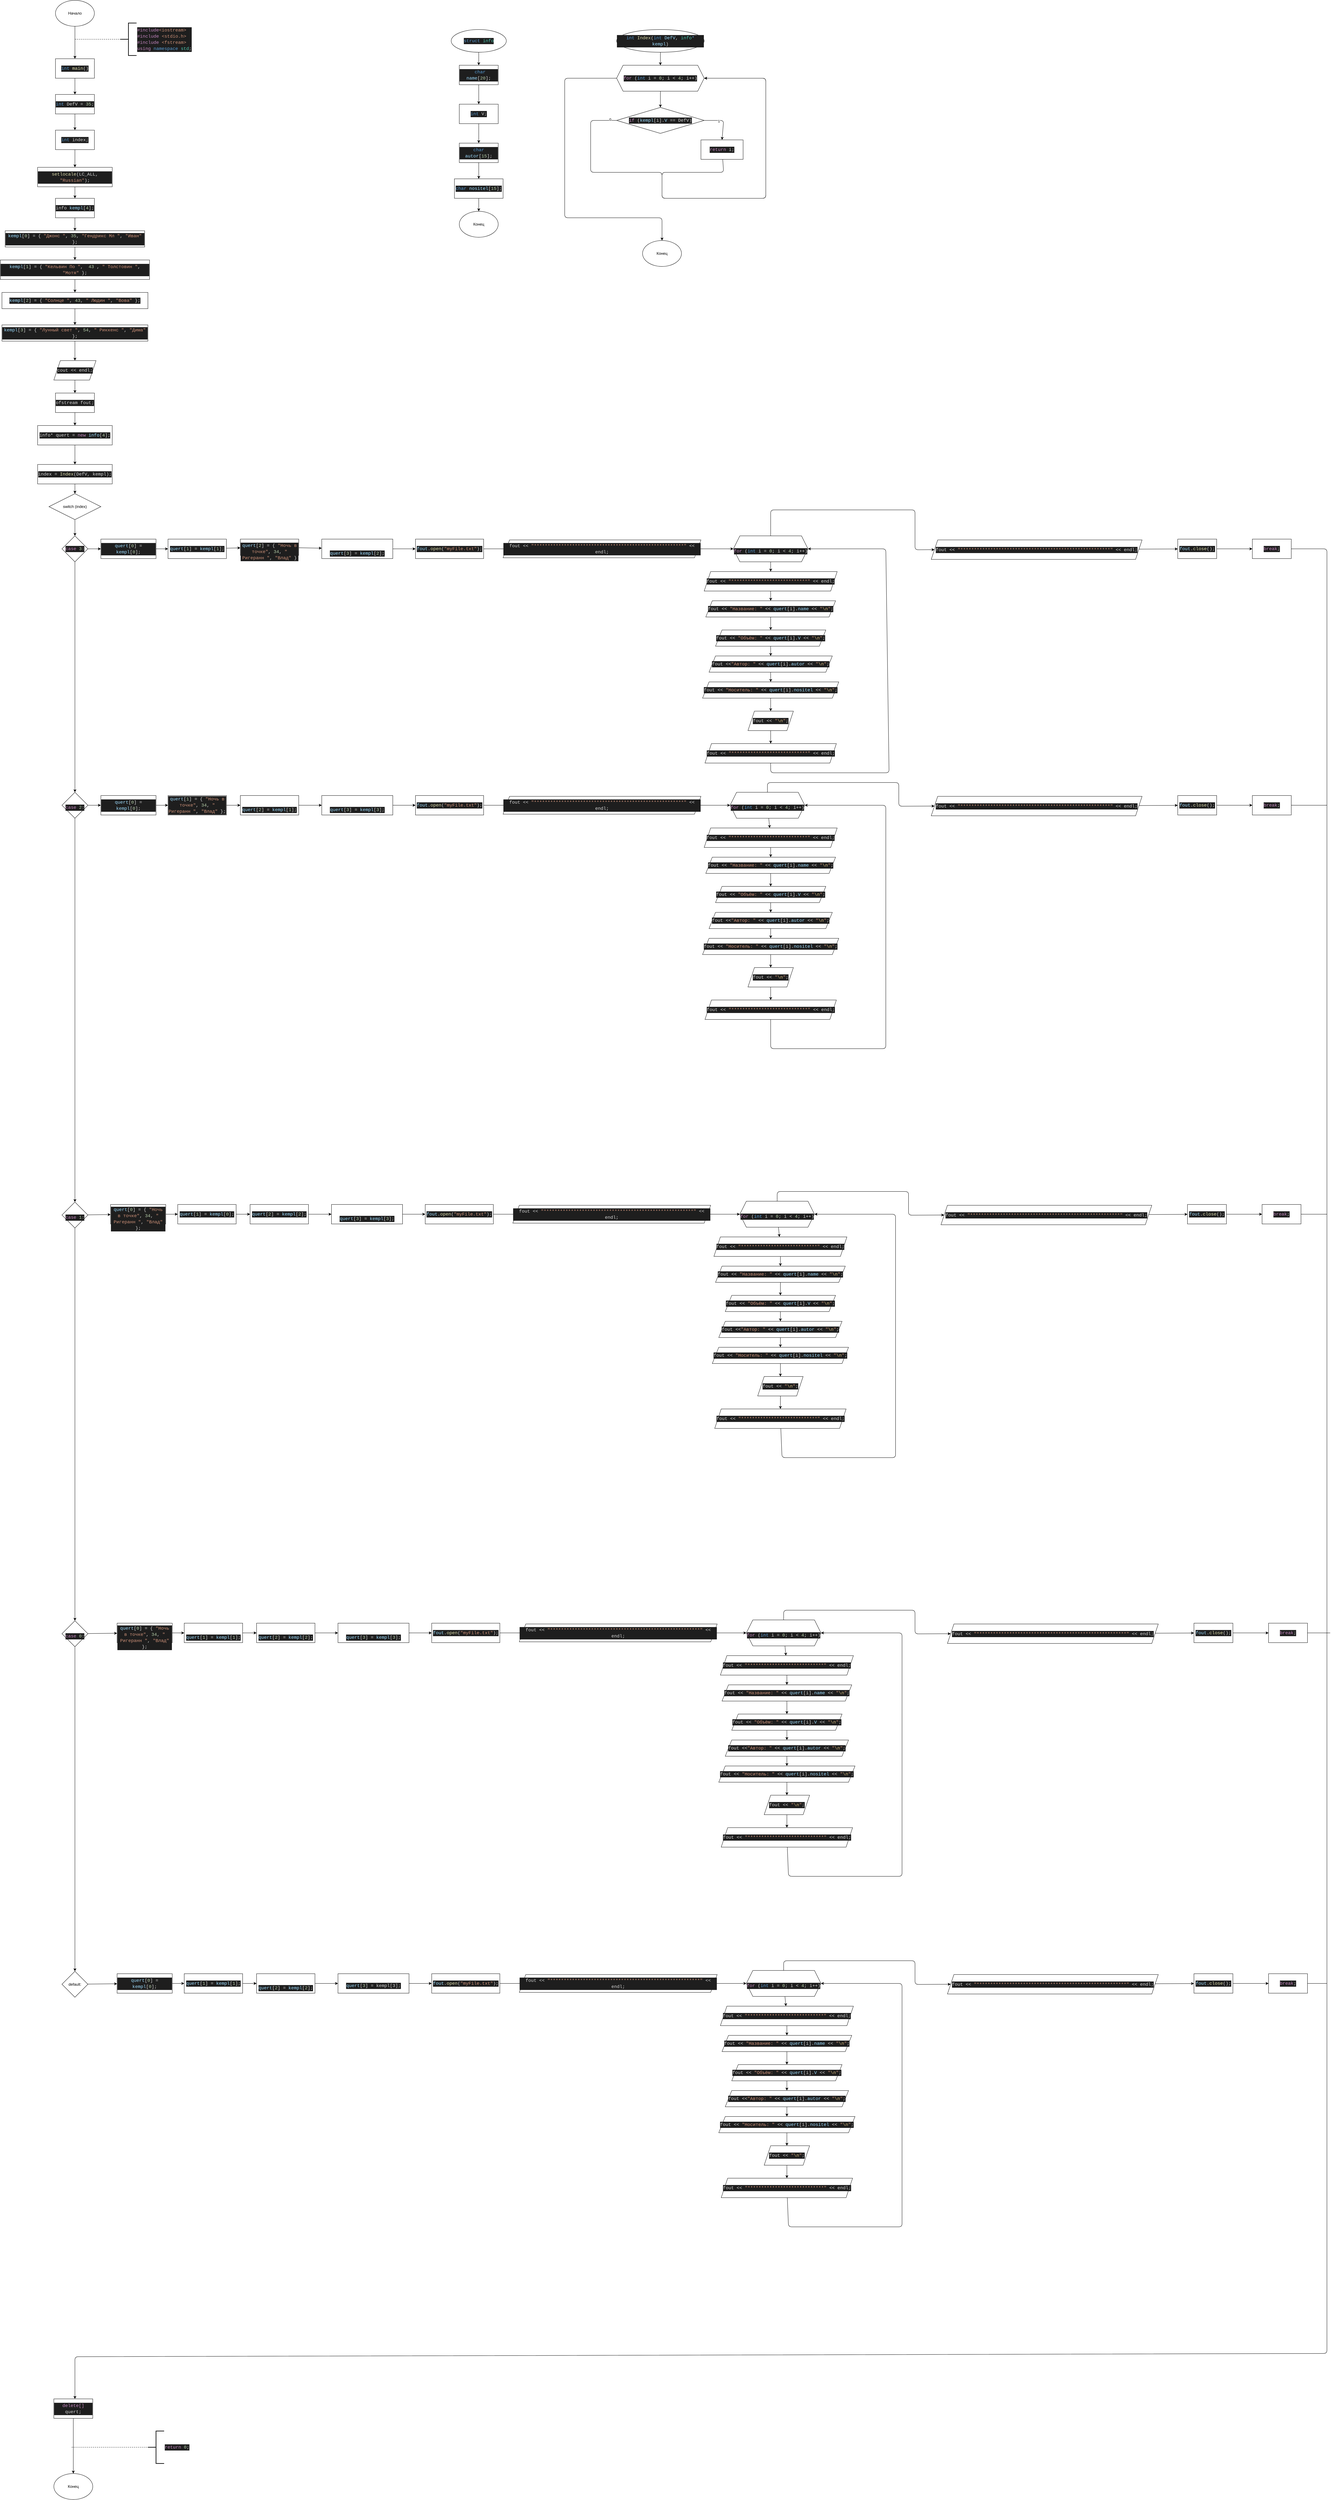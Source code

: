<mxfile>
    <diagram id="nI4v9grWviULX3Xc1tvK" name="Страница 1">
        <mxGraphModel dx="1608" dy="844" grid="1" gridSize="10" guides="1" tooltips="1" connect="1" arrows="1" fold="1" page="1" pageScale="1" pageWidth="827" pageHeight="1169" math="0" shadow="0">
            <root>
                <mxCell id="0"/>
                <mxCell id="1" parent="0"/>
                <mxCell id="4" value="" style="edgeStyle=none;html=1;" parent="1" source="2" target="3" edge="1">
                    <mxGeometry relative="1" as="geometry"/>
                </mxCell>
                <mxCell id="2" value="Начало" style="ellipse;whiteSpace=wrap;html=1;" parent="1" vertex="1">
                    <mxGeometry x="300" y="10" width="120" height="80" as="geometry"/>
                </mxCell>
                <mxCell id="8" value="" style="edgeStyle=none;html=1;" parent="1" source="3" target="7" edge="1">
                    <mxGeometry relative="1" as="geometry"/>
                </mxCell>
                <mxCell id="3" value="&#10;&#10;&lt;div style=&quot;color: rgb(212, 212, 212); background-color: rgb(30, 30, 30); font-family: consolas, &amp;quot;courier new&amp;quot;, monospace; font-weight: normal; font-size: 14px; line-height: 19px;&quot;&gt;&lt;div&gt;&lt;span style=&quot;color: #569cd6&quot;&gt;int&lt;/span&gt;&lt;span style=&quot;color: #d4d4d4&quot;&gt; &lt;/span&gt;&lt;span style=&quot;color: #dcdcaa&quot;&gt;main&lt;/span&gt;&lt;span style=&quot;color: #d4d4d4&quot;&gt;()&lt;/span&gt;&lt;/div&gt;&lt;/div&gt;&#10;&#10;" style="rounded=0;whiteSpace=wrap;html=1;" parent="1" vertex="1">
                    <mxGeometry x="300" y="190" width="120" height="60" as="geometry"/>
                </mxCell>
                <mxCell id="5" value="&#10;&#10;&lt;div style=&quot;color: rgb(212, 212, 212); background-color: rgb(30, 30, 30); font-family: consolas, &amp;quot;courier new&amp;quot;, monospace; font-weight: normal; font-size: 14px; line-height: 19px;&quot;&gt;&lt;div&gt;&lt;span style=&quot;color: #c586c0&quot;&gt;#include&lt;/span&gt;&lt;span style=&quot;color: #ce9178&quot;&gt;&amp;lt;iostream&amp;gt;&lt;/span&gt;&lt;/div&gt;&lt;div&gt;&lt;span style=&quot;color: #c586c0&quot;&gt;#include&lt;/span&gt;&lt;span style=&quot;color: #569cd6&quot;&gt; &lt;/span&gt;&lt;span style=&quot;color: #ce9178&quot;&gt;&amp;lt;stdio.h&amp;gt;&lt;/span&gt;&lt;/div&gt;&lt;div&gt;&lt;span style=&quot;color: #c586c0&quot;&gt;#include&lt;/span&gt;&lt;span style=&quot;color: #569cd6&quot;&gt; &lt;/span&gt;&lt;span style=&quot;color: #ce9178&quot;&gt;&amp;lt;fstream&amp;gt;&lt;/span&gt;&lt;/div&gt;&lt;div&gt;&lt;span style=&quot;color: #c586c0&quot;&gt;using&lt;/span&gt;&lt;span style=&quot;color: #d4d4d4&quot;&gt; &lt;/span&gt;&lt;span style=&quot;color: #569cd6&quot;&gt;namespace&lt;/span&gt;&lt;span style=&quot;color: #d4d4d4&quot;&gt; &lt;/span&gt;&lt;span style=&quot;color: #4ec9b0&quot;&gt;std&lt;/span&gt;&lt;span style=&quot;color: #d4d4d4&quot;&gt;;&lt;/span&gt;&lt;/div&gt;&lt;/div&gt;&#10;&#10;" style="strokeWidth=2;html=1;shape=mxgraph.flowchart.annotation_2;align=left;labelPosition=right;pointerEvents=1;" parent="1" vertex="1">
                    <mxGeometry x="500" y="80" width="50" height="100" as="geometry"/>
                </mxCell>
                <mxCell id="6" value="" style="endArrow=none;dashed=1;html=1;entryX=0;entryY=0.5;entryDx=0;entryDy=0;entryPerimeter=0;" parent="1" target="5" edge="1">
                    <mxGeometry width="50" height="50" relative="1" as="geometry">
                        <mxPoint x="360" y="130" as="sourcePoint"/>
                        <mxPoint x="440" y="200" as="targetPoint"/>
                    </mxGeometry>
                </mxCell>
                <mxCell id="10" value="" style="edgeStyle=none;html=1;" parent="1" source="7" target="9" edge="1">
                    <mxGeometry relative="1" as="geometry"/>
                </mxCell>
                <mxCell id="7" value="&#10;&#10;&lt;div style=&quot;color: rgb(212, 212, 212); background-color: rgb(30, 30, 30); font-family: consolas, &amp;quot;courier new&amp;quot;, monospace; font-weight: normal; font-size: 14px; line-height: 19px;&quot;&gt;&lt;div&gt;&lt;span style=&quot;color: #569cd6&quot;&gt;int&lt;/span&gt;&lt;span style=&quot;color: #d4d4d4&quot;&gt; DefV = &lt;/span&gt;&lt;span style=&quot;color: #b5cea8&quot;&gt;35&lt;/span&gt;&lt;span style=&quot;color: #d4d4d4&quot;&gt;;&lt;/span&gt;&lt;/div&gt;&lt;/div&gt;&#10;&#10;" style="rounded=0;whiteSpace=wrap;html=1;" parent="1" vertex="1">
                    <mxGeometry x="300" y="300" width="120" height="60" as="geometry"/>
                </mxCell>
                <mxCell id="12" value="" style="edgeStyle=none;html=1;" parent="1" source="9" target="11" edge="1">
                    <mxGeometry relative="1" as="geometry"/>
                </mxCell>
                <mxCell id="9" value="&#10;&#10;&lt;div style=&quot;color: rgb(212, 212, 212); background-color: rgb(30, 30, 30); font-family: consolas, &amp;quot;courier new&amp;quot;, monospace; font-weight: normal; font-size: 14px; line-height: 19px;&quot;&gt;&lt;div&gt;&lt;span style=&quot;color: #569cd6&quot;&gt;int&lt;/span&gt;&lt;span style=&quot;color: #d4d4d4&quot;&gt; index;&lt;/span&gt;&lt;/div&gt;&lt;/div&gt;&#10;&#10;" style="rounded=0;whiteSpace=wrap;html=1;" parent="1" vertex="1">
                    <mxGeometry x="300" y="410" width="120" height="60" as="geometry"/>
                </mxCell>
                <mxCell id="14" value="" style="edgeStyle=none;html=1;" parent="1" source="11" target="13" edge="1">
                    <mxGeometry relative="1" as="geometry"/>
                </mxCell>
                <mxCell id="11" value="&#10;&#10;&lt;div style=&quot;color: rgb(212, 212, 212); background-color: rgb(30, 30, 30); font-family: consolas, &amp;quot;courier new&amp;quot;, monospace; font-weight: normal; font-size: 14px; line-height: 19px;&quot;&gt;&lt;div&gt;&lt;span style=&quot;color: #dcdcaa&quot;&gt;setlocale&lt;/span&gt;&lt;span style=&quot;color: #d4d4d4&quot;&gt;(LC_ALL, &lt;/span&gt;&lt;span style=&quot;color: #ce9178&quot;&gt;&quot;Russian&quot;&lt;/span&gt;&lt;span style=&quot;color: #d4d4d4&quot;&gt;);&lt;/span&gt;&lt;/div&gt;&lt;/div&gt;&#10;&#10;" style="rounded=0;whiteSpace=wrap;html=1;" parent="1" vertex="1">
                    <mxGeometry x="245" y="524.5" width="230" height="60" as="geometry"/>
                </mxCell>
                <mxCell id="16" value="" style="edgeStyle=none;html=1;" parent="1" source="13" target="15" edge="1">
                    <mxGeometry relative="1" as="geometry"/>
                </mxCell>
                <mxCell id="13" value="&#10;&#10;&lt;div style=&quot;color: rgb(212, 212, 212); background-color: rgb(30, 30, 30); font-family: consolas, &amp;quot;courier new&amp;quot;, monospace; font-weight: normal; font-size: 14px; line-height: 19px;&quot;&gt;&lt;div&gt;&lt;span style=&quot;color: #d4d4d4&quot;&gt;info &lt;/span&gt;&lt;span style=&quot;color: #9cdcfe&quot;&gt;kempl&lt;/span&gt;&lt;span style=&quot;color: #d4d4d4&quot;&gt;[&lt;/span&gt;&lt;span style=&quot;color: #b5cea8&quot;&gt;4&lt;/span&gt;&lt;span style=&quot;color: #d4d4d4&quot;&gt;];&lt;/span&gt;&lt;/div&gt;&lt;/div&gt;&#10;&#10;" style="rounded=0;whiteSpace=wrap;html=1;" parent="1" vertex="1">
                    <mxGeometry x="300" y="620" width="120" height="60" as="geometry"/>
                </mxCell>
                <mxCell id="18" value="" style="edgeStyle=none;html=1;" parent="1" source="15" target="17" edge="1">
                    <mxGeometry relative="1" as="geometry"/>
                </mxCell>
                <mxCell id="15" value="&#10;&#10;&lt;div style=&quot;color: rgb(212, 212, 212); background-color: rgb(30, 30, 30); font-family: consolas, &amp;quot;courier new&amp;quot;, monospace; font-weight: normal; font-size: 14px; line-height: 19px;&quot;&gt;&lt;div&gt;&lt;span style=&quot;color: #9cdcfe&quot;&gt;kempl&lt;/span&gt;&lt;span style=&quot;color: #d4d4d4&quot;&gt;[&lt;/span&gt;&lt;span style=&quot;color: #b5cea8&quot;&gt;0&lt;/span&gt;&lt;span style=&quot;color: #d4d4d4&quot;&gt;] = { &lt;/span&gt;&lt;span style=&quot;color: #ce9178&quot;&gt;&quot;Джонс &quot;&lt;/span&gt;&lt;span style=&quot;color: #d4d4d4&quot;&gt;, &lt;/span&gt;&lt;span style=&quot;color: #b5cea8&quot;&gt;35&lt;/span&gt;&lt;span style=&quot;color: #d4d4d4&quot;&gt;, &lt;/span&gt;&lt;span style=&quot;color: #ce9178&quot;&gt;&quot;Гендрикс Мл &quot;&lt;/span&gt;&lt;span style=&quot;color: #d4d4d4&quot;&gt;, &lt;/span&gt;&lt;span style=&quot;color: #ce9178&quot;&gt;&quot;Иван&quot;&lt;/span&gt;&lt;span style=&quot;color: #d4d4d4&quot;&gt; };&lt;/span&gt;&lt;/div&gt;&lt;/div&gt;&#10;&#10;" style="rounded=0;whiteSpace=wrap;html=1;" parent="1" vertex="1">
                    <mxGeometry x="145" y="720" width="430" height="50" as="geometry"/>
                </mxCell>
                <mxCell id="20" value="" style="edgeStyle=none;html=1;" parent="1" source="17" target="19" edge="1">
                    <mxGeometry relative="1" as="geometry"/>
                </mxCell>
                <mxCell id="17" value="&#10;&#10;&lt;div style=&quot;color: rgb(212, 212, 212); background-color: rgb(30, 30, 30); font-family: consolas, &amp;quot;courier new&amp;quot;, monospace; font-weight: normal; font-size: 14px; line-height: 19px;&quot;&gt;&lt;div&gt;&lt;span style=&quot;color: #9cdcfe&quot;&gt;kempl&lt;/span&gt;&lt;span style=&quot;color: #d4d4d4&quot;&gt;[&lt;/span&gt;&lt;span style=&quot;color: #b5cea8&quot;&gt;1&lt;/span&gt;&lt;span style=&quot;color: #d4d4d4&quot;&gt;] = { &lt;/span&gt;&lt;span style=&quot;color: #ce9178&quot;&gt;&quot;Кельвин По &quot;&lt;/span&gt;&lt;span style=&quot;color: #d4d4d4&quot;&gt;, &amp;nbsp;&lt;/span&gt;&lt;span style=&quot;color: #b5cea8&quot;&gt;43&lt;/span&gt;&lt;span style=&quot;color: #d4d4d4&quot;&gt; , &lt;/span&gt;&lt;span style=&quot;color: #ce9178&quot;&gt;&quot; Толстовин &quot;&lt;/span&gt;&lt;span style=&quot;color: #d4d4d4&quot;&gt;, &lt;/span&gt;&lt;span style=&quot;color: #ce9178&quot;&gt;&quot;Мотя&quot;&lt;/span&gt;&lt;span style=&quot;color: #d4d4d4&quot;&gt; };&lt;/span&gt;&lt;/div&gt;&lt;/div&gt;&#10;&#10;" style="rounded=0;whiteSpace=wrap;html=1;" parent="1" vertex="1">
                    <mxGeometry x="130" y="810" width="460" height="60" as="geometry"/>
                </mxCell>
                <mxCell id="22" value="" style="edgeStyle=none;html=1;" parent="1" source="19" target="21" edge="1">
                    <mxGeometry relative="1" as="geometry"/>
                </mxCell>
                <mxCell id="19" value="&#10;&#10;&lt;div style=&quot;color: rgb(212, 212, 212); background-color: rgb(30, 30, 30); font-family: consolas, &amp;quot;courier new&amp;quot;, monospace; font-weight: normal; font-size: 14px; line-height: 19px;&quot;&gt;&lt;div&gt;&lt;span style=&quot;color: #9cdcfe&quot;&gt;kempl&lt;/span&gt;&lt;span style=&quot;color: #d4d4d4&quot;&gt;[&lt;/span&gt;&lt;span style=&quot;color: #b5cea8&quot;&gt;2&lt;/span&gt;&lt;span style=&quot;color: #d4d4d4&quot;&gt;] = { &lt;/span&gt;&lt;span style=&quot;color: #ce9178&quot;&gt;&quot;Солнце &quot;&lt;/span&gt;&lt;span style=&quot;color: #d4d4d4&quot;&gt;, &lt;/span&gt;&lt;span style=&quot;color: #b5cea8&quot;&gt;43&lt;/span&gt;&lt;span style=&quot;color: #d4d4d4&quot;&gt;, &lt;/span&gt;&lt;span style=&quot;color: #ce9178&quot;&gt;&quot; Людин &quot;&lt;/span&gt;&lt;span style=&quot;color: #d4d4d4&quot;&gt;, &lt;/span&gt;&lt;span style=&quot;color: #ce9178&quot;&gt;&quot;Вова&quot;&lt;/span&gt;&lt;span style=&quot;color: #d4d4d4&quot;&gt; };&lt;/span&gt;&lt;/div&gt;&lt;/div&gt;&#10;&#10;" style="rounded=0;whiteSpace=wrap;html=1;" parent="1" vertex="1">
                    <mxGeometry x="135" y="910" width="450" height="50" as="geometry"/>
                </mxCell>
                <mxCell id="24" value="" style="edgeStyle=none;html=1;" parent="1" source="21" target="23" edge="1">
                    <mxGeometry relative="1" as="geometry"/>
                </mxCell>
                <mxCell id="21" value="&#10;&#10;&lt;div style=&quot;color: rgb(212, 212, 212); background-color: rgb(30, 30, 30); font-family: consolas, &amp;quot;courier new&amp;quot;, monospace; font-weight: normal; font-size: 14px; line-height: 19px;&quot;&gt;&lt;div&gt;&lt;span style=&quot;color: #9cdcfe&quot;&gt;kempl&lt;/span&gt;&lt;span style=&quot;color: #d4d4d4&quot;&gt;[&lt;/span&gt;&lt;span style=&quot;color: #b5cea8&quot;&gt;3&lt;/span&gt;&lt;span style=&quot;color: #d4d4d4&quot;&gt;] = { &lt;/span&gt;&lt;span style=&quot;color: #ce9178&quot;&gt;&quot;Лунный свет &quot;&lt;/span&gt;&lt;span style=&quot;color: #d4d4d4&quot;&gt;, &lt;/span&gt;&lt;span style=&quot;color: #b5cea8&quot;&gt;54&lt;/span&gt;&lt;span style=&quot;color: #d4d4d4&quot;&gt;, &lt;/span&gt;&lt;span style=&quot;color: #ce9178&quot;&gt;&quot; Риккенс &quot;&lt;/span&gt;&lt;span style=&quot;color: #d4d4d4&quot;&gt;, &lt;/span&gt;&lt;span style=&quot;color: #ce9178&quot;&gt;&quot;Дима&quot;&lt;/span&gt;&lt;span style=&quot;color: #d4d4d4&quot;&gt; };&lt;/span&gt;&lt;/div&gt;&lt;/div&gt;&#10;&#10;" style="rounded=0;whiteSpace=wrap;html=1;" parent="1" vertex="1">
                    <mxGeometry x="135" y="1010" width="450" height="50" as="geometry"/>
                </mxCell>
                <mxCell id="26" value="" style="edgeStyle=none;html=1;" parent="1" source="23" target="25" edge="1">
                    <mxGeometry relative="1" as="geometry"/>
                </mxCell>
                <mxCell id="23" value="&#10;&#10;&lt;div style=&quot;color: rgb(212, 212, 212); background-color: rgb(30, 30, 30); font-family: consolas, &amp;quot;courier new&amp;quot;, monospace; font-weight: normal; font-size: 14px; line-height: 19px;&quot;&gt;&lt;div&gt;&lt;span style=&quot;color: #d4d4d4&quot;&gt;cout &amp;lt;&amp;lt; endl;&lt;/span&gt;&lt;/div&gt;&lt;/div&gt;&#10;&#10;" style="shape=parallelogram;perimeter=parallelogramPerimeter;whiteSpace=wrap;html=1;fixedSize=1;" parent="1" vertex="1">
                    <mxGeometry x="295" y="1120" width="130" height="60" as="geometry"/>
                </mxCell>
                <mxCell id="28" value="" style="edgeStyle=none;html=1;" parent="1" source="25" target="27" edge="1">
                    <mxGeometry relative="1" as="geometry"/>
                </mxCell>
                <mxCell id="25" value="&#10;&#10;&lt;div style=&quot;color: rgb(212, 212, 212); background-color: rgb(30, 30, 30); font-family: consolas, &amp;quot;courier new&amp;quot;, monospace; font-weight: normal; font-size: 14px; line-height: 19px;&quot;&gt;&lt;div&gt;&lt;span style=&quot;color: #d4d4d4&quot;&gt;ofstream fout;&lt;/span&gt;&lt;/div&gt;&lt;/div&gt;&#10;&#10;" style="rounded=0;whiteSpace=wrap;html=1;" parent="1" vertex="1">
                    <mxGeometry x="300" y="1220" width="120" height="60" as="geometry"/>
                </mxCell>
                <mxCell id="30" value="" style="edgeStyle=none;html=1;" parent="1" source="27" target="29" edge="1">
                    <mxGeometry relative="1" as="geometry"/>
                </mxCell>
                <mxCell id="27" value="&#10;&#10;&lt;div style=&quot;color: rgb(212, 212, 212); background-color: rgb(30, 30, 30); font-family: consolas, &amp;quot;courier new&amp;quot;, monospace; font-weight: normal; font-size: 14px; line-height: 19px;&quot;&gt;&lt;div&gt;&lt;span style=&quot;color: #d4d4d4&quot;&gt;info* quert = &lt;/span&gt;&lt;span style=&quot;color: #c586c0&quot;&gt;new&lt;/span&gt;&lt;span style=&quot;color: #d4d4d4&quot;&gt; &lt;/span&gt;&lt;span style=&quot;color: #9cdcfe&quot;&gt;info&lt;/span&gt;&lt;span style=&quot;color: #d4d4d4&quot;&gt;[&lt;/span&gt;&lt;span style=&quot;color: #b5cea8&quot;&gt;4&lt;/span&gt;&lt;span style=&quot;color: #d4d4d4&quot;&gt;];&lt;/span&gt;&lt;/div&gt;&lt;/div&gt;&#10;&#10;" style="rounded=0;whiteSpace=wrap;html=1;" parent="1" vertex="1">
                    <mxGeometry x="245" y="1320" width="230" height="60" as="geometry"/>
                </mxCell>
                <mxCell id="32" value="" style="edgeStyle=none;html=1;" parent="1" source="29" target="31" edge="1">
                    <mxGeometry relative="1" as="geometry"/>
                </mxCell>
                <mxCell id="29" value="&#10;&#10;&lt;div style=&quot;color: rgb(212, 212, 212); background-color: rgb(30, 30, 30); font-family: consolas, &amp;quot;courier new&amp;quot;, monospace; font-weight: normal; font-size: 14px; line-height: 19px;&quot;&gt;&lt;div&gt;&lt;span style=&quot;color: #d4d4d4&quot;&gt;index = &lt;/span&gt;&lt;span style=&quot;color: #dcdcaa&quot;&gt;Index&lt;/span&gt;&lt;span style=&quot;color: #d4d4d4&quot;&gt;(DefV, kempl);&lt;/span&gt;&lt;/div&gt;&lt;/div&gt;&#10;&#10;" style="rounded=0;whiteSpace=wrap;html=1;" parent="1" vertex="1">
                    <mxGeometry x="245" y="1440" width="230" height="60" as="geometry"/>
                </mxCell>
                <mxCell id="34" value="" style="edgeStyle=none;html=1;" parent="1" source="31" target="33" edge="1">
                    <mxGeometry relative="1" as="geometry"/>
                </mxCell>
                <mxCell id="31" value="switch (index)" style="rhombus;whiteSpace=wrap;html=1;" parent="1" vertex="1">
                    <mxGeometry x="280" y="1530" width="160" height="80" as="geometry"/>
                </mxCell>
                <mxCell id="40" value="" style="edgeStyle=none;html=1;" parent="1" source="33" target="36" edge="1">
                    <mxGeometry relative="1" as="geometry"/>
                </mxCell>
                <mxCell id="167" style="edgeStyle=none;html=1;entryX=0.5;entryY=0;entryDx=0;entryDy=0;" parent="1" source="33" target="133" edge="1">
                    <mxGeometry relative="1" as="geometry"/>
                </mxCell>
                <mxCell id="33" value="&#10;&#10;&lt;div style=&quot;color: rgb(212, 212, 212); background-color: rgb(30, 30, 30); font-family: consolas, &amp;quot;courier new&amp;quot;, monospace; font-weight: normal; font-size: 14px; line-height: 19px;&quot;&gt;&lt;div&gt;&lt;span style=&quot;color: #c586c0&quot;&gt;case&lt;/span&gt;&lt;span style=&quot;color: #d4d4d4&quot;&gt; &lt;/span&gt;&lt;span style=&quot;color: #b5cea8&quot;&gt;3&lt;/span&gt;&lt;span style=&quot;color: #d4d4d4&quot;&gt;:&lt;/span&gt;&lt;/div&gt;&lt;/div&gt;&#10;&#10;" style="rhombus;whiteSpace=wrap;html=1;" parent="1" vertex="1">
                    <mxGeometry x="320" y="1660" width="80" height="80" as="geometry"/>
                </mxCell>
                <mxCell id="41" value="" style="edgeStyle=none;html=1;" parent="1" source="36" target="38" edge="1">
                    <mxGeometry relative="1" as="geometry"/>
                </mxCell>
                <mxCell id="36" value="&#10;&#10;&lt;div style=&quot;color: rgb(212, 212, 212); background-color: rgb(30, 30, 30); font-family: consolas, &amp;quot;courier new&amp;quot;, monospace; font-weight: normal; font-size: 14px; line-height: 19px;&quot;&gt;&lt;div&gt;&lt;span style=&quot;color: #9cdcfe&quot;&gt;quert&lt;/span&gt;&lt;span style=&quot;color: #d4d4d4&quot;&gt;[&lt;/span&gt;&lt;span style=&quot;color: #b5cea8&quot;&gt;0&lt;/span&gt;&lt;span style=&quot;color: #d4d4d4&quot;&gt;] = &lt;/span&gt;&lt;span style=&quot;color: #9cdcfe&quot;&gt;kempl&lt;/span&gt;&lt;span style=&quot;color: #d4d4d4&quot;&gt;[&lt;/span&gt;&lt;span style=&quot;color: #b5cea8&quot;&gt;0&lt;/span&gt;&lt;span style=&quot;color: #d4d4d4&quot;&gt;];&lt;/span&gt;&lt;/div&gt;&lt;/div&gt;&#10;&#10;" style="rounded=0;whiteSpace=wrap;html=1;" parent="1" vertex="1">
                    <mxGeometry x="440" y="1670" width="170" height="60" as="geometry"/>
                </mxCell>
                <mxCell id="43" value="" style="edgeStyle=none;html=1;" parent="1" source="37" target="39" edge="1">
                    <mxGeometry relative="1" as="geometry"/>
                </mxCell>
                <mxCell id="37" value="&lt;br&gt;&lt;br&gt;&lt;div style=&quot;color: rgb(212 , 212 , 212) ; background-color: rgb(30 , 30 , 30) ; font-family: &amp;#34;consolas&amp;#34; , &amp;#34;courier new&amp;#34; , monospace ; font-weight: normal ; font-size: 14px ; line-height: 19px&quot;&gt;&lt;div&gt;&lt;/div&gt;&lt;/div&gt;&lt;div style=&quot;color: rgb(212 , 212 , 212) ; background-color: rgb(30 , 30 , 30) ; font-family: &amp;#34;consolas&amp;#34; , &amp;#34;courier new&amp;#34; , monospace ; font-size: 14px ; line-height: 19px&quot;&gt;&lt;span style=&quot;color: #9cdcfe&quot;&gt;quert&lt;/span&gt;[&lt;span style=&quot;color: #b5cea8&quot;&gt;2&lt;/span&gt;] = { &lt;span style=&quot;color: #ce9178&quot;&gt;&quot;Ночь в точке&quot;&lt;/span&gt;, &lt;span style=&quot;color: #b5cea8&quot;&gt;34&lt;/span&gt;, &lt;span style=&quot;color: #ce9178&quot;&gt;&quot; Ригеранн &quot;&lt;/span&gt;, &lt;span style=&quot;color: #ce9178&quot;&gt;&quot;Влад&quot;&lt;/span&gt; }&lt;/div&gt;" style="rounded=0;whiteSpace=wrap;html=1;" parent="1" vertex="1">
                    <mxGeometry x="870" y="1670" width="180" height="50" as="geometry"/>
                </mxCell>
                <mxCell id="42" value="" style="edgeStyle=none;html=1;" parent="1" source="38" target="37" edge="1">
                    <mxGeometry relative="1" as="geometry"/>
                </mxCell>
                <mxCell id="38" value="&#10;&#10;&lt;div style=&quot;color: rgb(212, 212, 212); background-color: rgb(30, 30, 30); font-family: consolas, &amp;quot;courier new&amp;quot;, monospace; font-weight: normal; font-size: 14px; line-height: 19px;&quot;&gt;&lt;div&gt;&lt;span style=&quot;color: #9cdcfe&quot;&gt;quert&lt;/span&gt;&lt;span style=&quot;color: #d4d4d4&quot;&gt;[&lt;/span&gt;&lt;span style=&quot;color: #b5cea8&quot;&gt;1&lt;/span&gt;&lt;span style=&quot;color: #d4d4d4&quot;&gt;] = &lt;/span&gt;&lt;span style=&quot;color: #9cdcfe&quot;&gt;kempl&lt;/span&gt;&lt;span style=&quot;color: #d4d4d4&quot;&gt;[&lt;/span&gt;&lt;span style=&quot;color: #b5cea8&quot;&gt;1&lt;/span&gt;&lt;span style=&quot;color: #d4d4d4&quot;&gt;];&lt;/span&gt;&lt;/div&gt;&lt;/div&gt;&#10;&#10;" style="rounded=0;whiteSpace=wrap;html=1;" parent="1" vertex="1">
                    <mxGeometry x="647" y="1670" width="180" height="60" as="geometry"/>
                </mxCell>
                <mxCell id="45" value="" style="edgeStyle=none;html=1;" parent="1" source="39" target="44" edge="1">
                    <mxGeometry relative="1" as="geometry"/>
                </mxCell>
                <mxCell id="39" value="&lt;br&gt;&lt;br&gt;&lt;div style=&quot;color: rgb(212 , 212 , 212) ; background-color: rgb(30 , 30 , 30) ; font-family: &amp;#34;consolas&amp;#34; , &amp;#34;courier new&amp;#34; , monospace ; font-weight: normal ; font-size: 14px ; line-height: 19px&quot;&gt;&lt;div&gt;&lt;/div&gt;&lt;/div&gt;&lt;div style=&quot;color: rgb(212 , 212 , 212) ; background-color: rgb(30 , 30 , 30) ; font-family: &amp;#34;consolas&amp;#34; , &amp;#34;courier new&amp;#34; , monospace ; font-size: 14px ; line-height: 19px&quot;&gt;&lt;span style=&quot;color: #9cdcfe&quot;&gt;quert&lt;/span&gt;[&lt;span style=&quot;color: #b5cea8&quot;&gt;3&lt;/span&gt;] = &lt;span style=&quot;color: #9cdcfe&quot;&gt;kempl&lt;/span&gt;[&lt;span style=&quot;color: #b5cea8&quot;&gt;2&lt;/span&gt;];&lt;/div&gt;" style="rounded=0;whiteSpace=wrap;html=1;" parent="1" vertex="1">
                    <mxGeometry x="1121" y="1670" width="219" height="60" as="geometry"/>
                </mxCell>
                <mxCell id="47" value="" style="edgeStyle=none;html=1;" parent="1" source="44" target="46" edge="1">
                    <mxGeometry relative="1" as="geometry"/>
                </mxCell>
                <mxCell id="44" value="&#10;&#10;&lt;div style=&quot;color: rgb(212, 212, 212); background-color: rgb(30, 30, 30); font-family: consolas, &amp;quot;courier new&amp;quot;, monospace; font-weight: normal; font-size: 14px; line-height: 19px;&quot;&gt;&lt;div&gt;&lt;span style=&quot;color: #9cdcfe&quot;&gt;fout&lt;/span&gt;&lt;span style=&quot;color: #d4d4d4&quot;&gt;.&lt;/span&gt;&lt;span style=&quot;color: #dcdcaa&quot;&gt;open&lt;/span&gt;&lt;span style=&quot;color: #d4d4d4&quot;&gt;(&lt;/span&gt;&lt;span style=&quot;color: #ce9178&quot;&gt;&quot;myFile.txt&quot;&lt;/span&gt;&lt;span style=&quot;color: #d4d4d4&quot;&gt;);&lt;/span&gt;&lt;/div&gt;&lt;/div&gt;&#10;&#10;" style="rounded=0;whiteSpace=wrap;html=1;" parent="1" vertex="1">
                    <mxGeometry x="1410" y="1670" width="210" height="60" as="geometry"/>
                </mxCell>
                <mxCell id="50" value="" style="edgeStyle=none;html=1;entryX=0;entryY=0.5;entryDx=0;entryDy=0;" parent="1" source="46" target="49" edge="1">
                    <mxGeometry relative="1" as="geometry">
                        <Array as="points">
                            <mxPoint x="2350" y="1700"/>
                            <mxPoint x="2370" y="1700"/>
                        </Array>
                    </mxGeometry>
                </mxCell>
                <mxCell id="46" value="&#10;&#10;&lt;div style=&quot;color: rgb(212, 212, 212); background-color: rgb(30, 30, 30); font-family: consolas, &amp;quot;courier new&amp;quot;, monospace; font-weight: normal; font-size: 14px; line-height: 19px;&quot;&gt;&lt;div&gt;&lt;span style=&quot;color: #d4d4d4&quot;&gt;fout &amp;lt;&amp;lt; &lt;/span&gt;&lt;span style=&quot;color: #ce9178&quot;&gt;&quot;*******************************************************&quot;&lt;/span&gt;&lt;span style=&quot;color: #d4d4d4&quot;&gt; &amp;lt;&amp;lt; endl;&lt;/span&gt;&lt;/div&gt;&lt;/div&gt;&#10;&#10;" style="shape=parallelogram;perimeter=parallelogramPerimeter;whiteSpace=wrap;html=1;fixedSize=1;" parent="1" vertex="1">
                    <mxGeometry x="1680" y="1672.5" width="610" height="55" as="geometry"/>
                </mxCell>
                <mxCell id="53" value="" style="edgeStyle=none;html=1;" parent="1" source="49" target="52" edge="1">
                    <mxGeometry relative="1" as="geometry"/>
                </mxCell>
                <mxCell id="68" style="edgeStyle=none;html=1;entryX=0;entryY=0.5;entryDx=0;entryDy=0;" parent="1" source="49" target="67" edge="1">
                    <mxGeometry relative="1" as="geometry">
                        <Array as="points">
                            <mxPoint x="2505" y="1580"/>
                            <mxPoint x="2950" y="1580"/>
                            <mxPoint x="2950" y="1703"/>
                        </Array>
                    </mxGeometry>
                </mxCell>
                <mxCell id="49" value="&lt;br&gt;&lt;br&gt;&lt;div style=&quot;background-color: rgb(30 , 30 , 30) ; font-family: &amp;#34;consolas&amp;#34; , &amp;#34;courier new&amp;#34; , monospace ; font-weight: normal ; font-size: 14px ; line-height: 19px&quot;&gt;&lt;div&gt;&lt;span style=&quot;color: rgb(197 , 134 , 192)&quot;&gt;for&lt;/span&gt;&lt;span style=&quot;color: rgb(212 , 212 , 212)&quot;&gt; (&lt;/span&gt;&lt;span style=&quot;color: rgb(86 , 156 , 214)&quot;&gt;int&lt;/span&gt;&lt;span style=&quot;color: rgb(212 , 212 , 212)&quot;&gt; i = &lt;/span&gt;&lt;span style=&quot;color: rgb(181 , 206 , 168)&quot;&gt;0&lt;/span&gt;&lt;span style=&quot;color: rgb(212 , 212 , 212)&quot;&gt;; i &amp;lt; &lt;/span&gt;&lt;font color=&quot;#b5cea8&quot;&gt;4&lt;/font&gt;&lt;span style=&quot;color: rgb(212 , 212 , 212)&quot;&gt;; i++)&lt;/span&gt;&lt;/div&gt;&lt;/div&gt;&lt;br&gt;" style="shape=hexagon;perimeter=hexagonPerimeter2;whiteSpace=wrap;html=1;fixedSize=1;" parent="1" vertex="1">
                    <mxGeometry x="2390" y="1660" width="230" height="80" as="geometry"/>
                </mxCell>
                <mxCell id="55" value="" style="edgeStyle=none;html=1;" parent="1" source="52" target="54" edge="1">
                    <mxGeometry relative="1" as="geometry"/>
                </mxCell>
                <mxCell id="52" value="&#10;&#10;&lt;div style=&quot;color: rgb(212, 212, 212); background-color: rgb(30, 30, 30); font-family: consolas, &amp;quot;courier new&amp;quot;, monospace; font-weight: normal; font-size: 14px; line-height: 19px;&quot;&gt;&lt;div&gt;&lt;span style=&quot;color: #d4d4d4&quot;&gt;fout &amp;lt;&amp;lt; &lt;/span&gt;&lt;span style=&quot;color: #ce9178&quot;&gt;&quot;****************************&quot;&lt;/span&gt;&lt;span style=&quot;color: #d4d4d4&quot;&gt; &amp;lt;&amp;lt; endl;&lt;/span&gt;&lt;/div&gt;&lt;/div&gt;&#10;&#10;" style="shape=parallelogram;perimeter=parallelogramPerimeter;whiteSpace=wrap;html=1;fixedSize=1;" parent="1" vertex="1">
                    <mxGeometry x="2300" y="1770" width="410" height="60" as="geometry"/>
                </mxCell>
                <mxCell id="57" value="" style="edgeStyle=none;html=1;" parent="1" source="54" target="56" edge="1">
                    <mxGeometry relative="1" as="geometry"/>
                </mxCell>
                <mxCell id="54" value="&#10;&#10;&lt;div style=&quot;color: rgb(212, 212, 212); background-color: rgb(30, 30, 30); font-family: consolas, &amp;quot;courier new&amp;quot;, monospace; font-weight: normal; font-size: 14px; line-height: 19px;&quot;&gt;&lt;div&gt;&lt;span style=&quot;color: #d4d4d4&quot;&gt;fout &amp;lt;&amp;lt; &lt;/span&gt;&lt;span style=&quot;color: #ce9178&quot;&gt;&quot;Название: &quot;&lt;/span&gt;&lt;span style=&quot;color: #d4d4d4&quot;&gt; &amp;lt;&amp;lt; &lt;/span&gt;&lt;span style=&quot;color: #9cdcfe&quot;&gt;quert&lt;/span&gt;&lt;span style=&quot;color: #d4d4d4&quot;&gt;[i].&lt;/span&gt;&lt;span style=&quot;color: #9cdcfe&quot;&gt;name&lt;/span&gt;&lt;span style=&quot;color: #d4d4d4&quot;&gt; &amp;lt;&amp;lt; &lt;/span&gt;&lt;span style=&quot;color: #ce9178&quot;&gt;&quot;&lt;/span&gt;&lt;span style=&quot;color: #d7ba7d&quot;&gt;\n&lt;/span&gt;&lt;span style=&quot;color: #ce9178&quot;&gt;&quot;&lt;/span&gt;&lt;span style=&quot;color: #d4d4d4&quot;&gt;;&lt;/span&gt;&lt;/div&gt;&lt;/div&gt;&#10;&#10;" style="shape=parallelogram;perimeter=parallelogramPerimeter;whiteSpace=wrap;html=1;fixedSize=1;" parent="1" vertex="1">
                    <mxGeometry x="2305" y="1860" width="400" height="50" as="geometry"/>
                </mxCell>
                <mxCell id="59" value="" style="edgeStyle=none;html=1;" parent="1" source="56" target="58" edge="1">
                    <mxGeometry relative="1" as="geometry"/>
                </mxCell>
                <mxCell id="56" value="&#10;&#10;&lt;div style=&quot;color: rgb(212, 212, 212); background-color: rgb(30, 30, 30); font-family: consolas, &amp;quot;courier new&amp;quot;, monospace; font-weight: normal; font-size: 14px; line-height: 19px;&quot;&gt;&lt;div&gt;&lt;span style=&quot;color: #d4d4d4&quot;&gt;fout &amp;lt;&amp;lt; &lt;/span&gt;&lt;span style=&quot;color: #ce9178&quot;&gt;&quot;Объём: &quot;&lt;/span&gt;&lt;span style=&quot;color: #d4d4d4&quot;&gt; &amp;lt;&amp;lt; &lt;/span&gt;&lt;span style=&quot;color: #9cdcfe&quot;&gt;quert&lt;/span&gt;&lt;span style=&quot;color: #d4d4d4&quot;&gt;[i].&lt;/span&gt;&lt;span style=&quot;color: #9cdcfe&quot;&gt;V&lt;/span&gt;&lt;span style=&quot;color: #d4d4d4&quot;&gt; &amp;lt;&amp;lt; &lt;/span&gt;&lt;span style=&quot;color: #ce9178&quot;&gt;&quot;&lt;/span&gt;&lt;span style=&quot;color: #d7ba7d&quot;&gt;\n&lt;/span&gt;&lt;span style=&quot;color: #ce9178&quot;&gt;&quot;&lt;/span&gt;&lt;span style=&quot;color: #d4d4d4&quot;&gt;;&lt;/span&gt;&lt;/div&gt;&lt;/div&gt;&#10;&#10;" style="shape=parallelogram;perimeter=parallelogramPerimeter;whiteSpace=wrap;html=1;fixedSize=1;" parent="1" vertex="1">
                    <mxGeometry x="2335" y="1950" width="340" height="50" as="geometry"/>
                </mxCell>
                <mxCell id="61" value="" style="edgeStyle=none;html=1;" parent="1" source="58" target="60" edge="1">
                    <mxGeometry relative="1" as="geometry"/>
                </mxCell>
                <mxCell id="58" value="&#10;&#10;&lt;div style=&quot;color: rgb(212, 212, 212); background-color: rgb(30, 30, 30); font-family: consolas, &amp;quot;courier new&amp;quot;, monospace; font-weight: normal; font-size: 14px; line-height: 19px;&quot;&gt;&lt;div&gt;&lt;span style=&quot;color: #d4d4d4&quot;&gt;fout &amp;lt;&amp;lt;&lt;/span&gt;&lt;span style=&quot;color: #ce9178&quot;&gt;&quot;Автор: &quot;&lt;/span&gt;&lt;span style=&quot;color: #d4d4d4&quot;&gt; &amp;lt;&amp;lt; &lt;/span&gt;&lt;span style=&quot;color: #9cdcfe&quot;&gt;quert&lt;/span&gt;&lt;span style=&quot;color: #d4d4d4&quot;&gt;[i].&lt;/span&gt;&lt;span style=&quot;color: #9cdcfe&quot;&gt;autor&lt;/span&gt;&lt;span style=&quot;color: #d4d4d4&quot;&gt; &amp;lt;&amp;lt; &lt;/span&gt;&lt;span style=&quot;color: #ce9178&quot;&gt;&quot;&lt;/span&gt;&lt;span style=&quot;color: #d7ba7d&quot;&gt;\n&lt;/span&gt;&lt;span style=&quot;color: #ce9178&quot;&gt;&quot;&lt;/span&gt;&lt;span style=&quot;color: #d4d4d4&quot;&gt;;&lt;/span&gt;&lt;/div&gt;&lt;/div&gt;&#10;&#10;" style="shape=parallelogram;perimeter=parallelogramPerimeter;whiteSpace=wrap;html=1;fixedSize=1;" parent="1" vertex="1">
                    <mxGeometry x="2315" y="2030" width="380" height="50" as="geometry"/>
                </mxCell>
                <mxCell id="63" value="" style="edgeStyle=none;html=1;" parent="1" source="60" target="62" edge="1">
                    <mxGeometry relative="1" as="geometry"/>
                </mxCell>
                <mxCell id="60" value="&#10;&#10;&lt;div style=&quot;color: rgb(212, 212, 212); background-color: rgb(30, 30, 30); font-family: consolas, &amp;quot;courier new&amp;quot;, monospace; font-weight: normal; font-size: 14px; line-height: 19px;&quot;&gt;&lt;div&gt;&lt;span style=&quot;color: #d4d4d4&quot;&gt;fout &amp;lt;&amp;lt; &lt;/span&gt;&lt;span style=&quot;color: #ce9178&quot;&gt;&quot;Носитель: &quot;&lt;/span&gt;&lt;span style=&quot;color: #d4d4d4&quot;&gt; &amp;lt;&amp;lt; &lt;/span&gt;&lt;span style=&quot;color: #9cdcfe&quot;&gt;quert&lt;/span&gt;&lt;span style=&quot;color: #d4d4d4&quot;&gt;[i].&lt;/span&gt;&lt;span style=&quot;color: #9cdcfe&quot;&gt;nositel&lt;/span&gt;&lt;span style=&quot;color: #d4d4d4&quot;&gt; &amp;lt;&amp;lt; &lt;/span&gt;&lt;span style=&quot;color: #ce9178&quot;&gt;&quot;&lt;/span&gt;&lt;span style=&quot;color: #d7ba7d&quot;&gt;\n&lt;/span&gt;&lt;span style=&quot;color: #ce9178&quot;&gt;&quot;&lt;/span&gt;&lt;span style=&quot;color: #d4d4d4&quot;&gt;;&lt;/span&gt;&lt;/div&gt;&lt;/div&gt;&#10;&#10;" style="shape=parallelogram;perimeter=parallelogramPerimeter;whiteSpace=wrap;html=1;fixedSize=1;" parent="1" vertex="1">
                    <mxGeometry x="2295" y="2110" width="420" height="50" as="geometry"/>
                </mxCell>
                <mxCell id="65" value="" style="edgeStyle=none;html=1;" parent="1" source="62" target="64" edge="1">
                    <mxGeometry relative="1" as="geometry"/>
                </mxCell>
                <mxCell id="62" value="&#10;&#10;&lt;div style=&quot;color: rgb(212, 212, 212); background-color: rgb(30, 30, 30); font-family: consolas, &amp;quot;courier new&amp;quot;, monospace; font-weight: normal; font-size: 14px; line-height: 19px;&quot;&gt;&lt;div&gt;&lt;span style=&quot;color: #d4d4d4&quot;&gt;fout &amp;lt;&amp;lt; &lt;/span&gt;&lt;span style=&quot;color: #ce9178&quot;&gt;&quot;&lt;/span&gt;&lt;span style=&quot;color: #d7ba7d&quot;&gt;\n&lt;/span&gt;&lt;span style=&quot;color: #ce9178&quot;&gt;&quot;&lt;/span&gt;&lt;span style=&quot;color: #d4d4d4&quot;&gt;;&lt;/span&gt;&lt;/div&gt;&lt;/div&gt;&#10;&#10;" style="shape=parallelogram;perimeter=parallelogramPerimeter;whiteSpace=wrap;html=1;fixedSize=1;" parent="1" vertex="1">
                    <mxGeometry x="2435" y="2200" width="140" height="60" as="geometry"/>
                </mxCell>
                <mxCell id="66" style="edgeStyle=none;html=1;entryX=1;entryY=0.5;entryDx=0;entryDy=0;" parent="1" source="64" target="49" edge="1">
                    <mxGeometry relative="1" as="geometry">
                        <Array as="points">
                            <mxPoint x="2505" y="2390"/>
                            <mxPoint x="2870" y="2390"/>
                            <mxPoint x="2860" y="1700"/>
                        </Array>
                    </mxGeometry>
                </mxCell>
                <mxCell id="64" value="&#10;&#10;&lt;div style=&quot;color: rgb(212, 212, 212); background-color: rgb(30, 30, 30); font-family: consolas, &amp;quot;courier new&amp;quot;, monospace; font-weight: normal; font-size: 14px; line-height: 19px;&quot;&gt;&lt;div&gt;&lt;span style=&quot;color: #d4d4d4&quot;&gt;fout &amp;lt;&amp;lt; &lt;/span&gt;&lt;span style=&quot;color: #ce9178&quot;&gt;&quot;****************************&quot;&lt;/span&gt;&lt;span style=&quot;color: #d4d4d4&quot;&gt; &amp;lt;&amp;lt; endl;&lt;/span&gt;&lt;/div&gt;&lt;/div&gt;&#10;&#10;" style="shape=parallelogram;perimeter=parallelogramPerimeter;whiteSpace=wrap;html=1;fixedSize=1;" parent="1" vertex="1">
                    <mxGeometry x="2302.5" y="2300" width="405" height="60" as="geometry"/>
                </mxCell>
                <mxCell id="71" value="" style="edgeStyle=none;html=1;" parent="1" source="67" target="69" edge="1">
                    <mxGeometry relative="1" as="geometry"/>
                </mxCell>
                <mxCell id="67" value="&#10;&#10;&lt;div style=&quot;color: rgb(212, 212, 212); background-color: rgb(30, 30, 30); font-family: consolas, &amp;quot;courier new&amp;quot;, monospace; font-weight: normal; font-size: 14px; line-height: 19px;&quot;&gt;&lt;div&gt;&lt;span style=&quot;color: #d4d4d4&quot;&gt;fout &amp;lt;&amp;lt; &lt;/span&gt;&lt;span style=&quot;color: #ce9178&quot;&gt;&quot;*******************************************************&quot;&lt;/span&gt;&lt;span style=&quot;color: #d4d4d4&quot;&gt; &amp;lt;&amp;lt; endl;&lt;/span&gt;&lt;/div&gt;&lt;/div&gt;&#10;&#10;" style="shape=parallelogram;perimeter=parallelogramPerimeter;whiteSpace=wrap;html=1;fixedSize=1;" parent="1" vertex="1">
                    <mxGeometry x="3000" y="1672.5" width="650" height="60" as="geometry"/>
                </mxCell>
                <mxCell id="73" value="" style="edgeStyle=none;html=1;" parent="1" source="69" target="72" edge="1">
                    <mxGeometry relative="1" as="geometry"/>
                </mxCell>
                <mxCell id="69" value="&#10;&#10;&lt;div style=&quot;color: rgb(212, 212, 212); background-color: rgb(30, 30, 30); font-family: consolas, &amp;quot;courier new&amp;quot;, monospace; font-weight: normal; font-size: 14px; line-height: 19px;&quot;&gt;&lt;div&gt;&lt;span style=&quot;color: #9cdcfe&quot;&gt;fout&lt;/span&gt;&lt;span style=&quot;color: #d4d4d4&quot;&gt;.&lt;/span&gt;&lt;span style=&quot;color: #dcdcaa&quot;&gt;close&lt;/span&gt;&lt;span style=&quot;color: #d4d4d4&quot;&gt;();&lt;/span&gt;&lt;/div&gt;&lt;/div&gt;&#10;&#10;" style="rounded=0;whiteSpace=wrap;html=1;" parent="1" vertex="1">
                    <mxGeometry x="3760" y="1670" width="120" height="60" as="geometry"/>
                </mxCell>
                <mxCell id="169" style="edgeStyle=none;html=1;entryX=0.5;entryY=0;entryDx=0;entryDy=0;" parent="1" source="72" edge="1">
                    <mxGeometry relative="1" as="geometry">
                        <mxPoint x="360" y="7400" as="targetPoint"/>
                        <Array as="points">
                            <mxPoint x="4220" y="1700"/>
                            <mxPoint x="4220" y="7260"/>
                            <mxPoint x="360" y="7270"/>
                        </Array>
                    </mxGeometry>
                </mxCell>
                <mxCell id="72" value="&#10;&#10;&lt;div style=&quot;color: rgb(212, 212, 212); background-color: rgb(30, 30, 30); font-family: consolas, &amp;quot;courier new&amp;quot;, monospace; font-weight: normal; font-size: 14px; line-height: 19px;&quot;&gt;&lt;div&gt;&lt;span style=&quot;color: #c586c0&quot;&gt;break&lt;/span&gt;&lt;span style=&quot;color: #d4d4d4&quot;&gt;;&lt;/span&gt;&lt;/div&gt;&lt;/div&gt;&#10;&#10;" style="rounded=0;whiteSpace=wrap;html=1;" parent="1" vertex="1">
                    <mxGeometry x="3990" y="1670" width="120" height="60" as="geometry"/>
                </mxCell>
                <mxCell id="132" value="" style="edgeStyle=none;html=1;" parent="1" source="133" target="135" edge="1">
                    <mxGeometry relative="1" as="geometry"/>
                </mxCell>
                <mxCell id="207" style="edgeStyle=none;html=1;entryX=0.5;entryY=0;entryDx=0;entryDy=0;" parent="1" source="133" target="172" edge="1">
                    <mxGeometry relative="1" as="geometry"/>
                </mxCell>
                <mxCell id="133" value="&lt;br&gt;&lt;br&gt;&lt;div style=&quot;background-color: rgb(30 , 30 , 30) ; font-family: &amp;#34;consolas&amp;#34; , &amp;#34;courier new&amp;#34; , monospace ; font-weight: normal ; font-size: 14px ; line-height: 19px&quot;&gt;&lt;div&gt;&lt;span style=&quot;color: rgb(197 , 134 , 192)&quot;&gt;case&lt;/span&gt;&lt;span style=&quot;color: rgb(212 , 212 , 212)&quot;&gt;&amp;nbsp;&lt;/span&gt;&lt;font color=&quot;#b5cea8&quot;&gt;2&lt;/font&gt;&lt;span style=&quot;color: rgb(212 , 212 , 212)&quot;&gt;:&lt;/span&gt;&lt;/div&gt;&lt;/div&gt;&lt;br&gt;" style="rhombus;whiteSpace=wrap;html=1;" parent="1" vertex="1">
                    <mxGeometry x="320" y="2450" width="80" height="80" as="geometry"/>
                </mxCell>
                <mxCell id="134" value="" style="edgeStyle=none;html=1;" parent="1" source="135" target="139" edge="1">
                    <mxGeometry relative="1" as="geometry"/>
                </mxCell>
                <mxCell id="135" value="&#10;&#10;&lt;div style=&quot;color: rgb(212, 212, 212); background-color: rgb(30, 30, 30); font-family: consolas, &amp;quot;courier new&amp;quot;, monospace; font-weight: normal; font-size: 14px; line-height: 19px;&quot;&gt;&lt;div&gt;&lt;span style=&quot;color: #9cdcfe&quot;&gt;quert&lt;/span&gt;&lt;span style=&quot;color: #d4d4d4&quot;&gt;[&lt;/span&gt;&lt;span style=&quot;color: #b5cea8&quot;&gt;0&lt;/span&gt;&lt;span style=&quot;color: #d4d4d4&quot;&gt;] = &lt;/span&gt;&lt;span style=&quot;color: #9cdcfe&quot;&gt;kempl&lt;/span&gt;&lt;span style=&quot;color: #d4d4d4&quot;&gt;[&lt;/span&gt;&lt;span style=&quot;color: #b5cea8&quot;&gt;0&lt;/span&gt;&lt;span style=&quot;color: #d4d4d4&quot;&gt;];&lt;/span&gt;&lt;/div&gt;&lt;/div&gt;&#10;&#10;" style="rounded=0;whiteSpace=wrap;html=1;" parent="1" vertex="1">
                    <mxGeometry x="440" y="2460" width="170" height="60" as="geometry"/>
                </mxCell>
                <mxCell id="136" value="" style="edgeStyle=none;html=1;" parent="1" source="137" target="141" edge="1">
                    <mxGeometry relative="1" as="geometry"/>
                </mxCell>
                <mxCell id="137" value="&lt;br&gt;&lt;br&gt;&lt;div style=&quot;background-color: rgb(30 , 30 , 30) ; font-family: &amp;#34;consolas&amp;#34; , &amp;#34;courier new&amp;#34; , monospace ; font-weight: normal ; font-size: 14px ; line-height: 19px&quot;&gt;&lt;div&gt;&lt;/div&gt;&lt;/div&gt;&lt;div style=&quot;color: rgb(212 , 212 , 212) ; background-color: rgb(30 , 30 , 30) ; font-family: &amp;#34;consolas&amp;#34; , &amp;#34;courier new&amp;#34; , monospace ; font-size: 14px ; line-height: 19px&quot;&gt;&lt;span style=&quot;color: #9cdcfe&quot;&gt;quert&lt;/span&gt;[&lt;span style=&quot;color: #b5cea8&quot;&gt;2&lt;/span&gt;] = &lt;span style=&quot;color: #9cdcfe&quot;&gt;kempl&lt;/span&gt;[&lt;span style=&quot;color: #b5cea8&quot;&gt;1&lt;/span&gt;];&lt;/div&gt;" style="rounded=0;whiteSpace=wrap;html=1;" parent="1" vertex="1">
                    <mxGeometry x="870" y="2460" width="180" height="60" as="geometry"/>
                </mxCell>
                <mxCell id="138" value="" style="edgeStyle=none;html=1;" parent="1" source="139" target="137" edge="1">
                    <mxGeometry relative="1" as="geometry"/>
                </mxCell>
                <mxCell id="139" value="&lt;div style=&quot;color: rgb(212 , 212 , 212) ; background-color: rgb(30 , 30 , 30) ; font-family: &amp;#34;consolas&amp;#34; , &amp;#34;courier new&amp;#34; , monospace ; font-size: 14px ; line-height: 19px&quot;&gt;&lt;span style=&quot;color: #9cdcfe&quot;&gt;quert&lt;/span&gt;[&lt;span style=&quot;color: #b5cea8&quot;&gt;1&lt;/span&gt;] = { &lt;span style=&quot;color: #ce9178&quot;&gt;&quot;Ночь в точке&quot;&lt;/span&gt;, &lt;span style=&quot;color: #b5cea8&quot;&gt;34&lt;/span&gt;, &lt;span style=&quot;color: #ce9178&quot;&gt;&quot; Ригеранн &quot;&lt;/span&gt;, &lt;span style=&quot;color: #ce9178&quot;&gt;&quot;Влад&quot;&lt;/span&gt; };&lt;/div&gt;" style="rounded=0;whiteSpace=wrap;html=1;" parent="1" vertex="1">
                    <mxGeometry x="647" y="2460" width="180" height="60" as="geometry"/>
                </mxCell>
                <mxCell id="140" value="" style="edgeStyle=none;html=1;" parent="1" source="141" target="143" edge="1">
                    <mxGeometry relative="1" as="geometry"/>
                </mxCell>
                <mxCell id="141" value="&lt;br&gt;&lt;br&gt;&lt;div style=&quot;color: rgb(212 , 212 , 212) ; background-color: rgb(30 , 30 , 30) ; font-family: &amp;#34;consolas&amp;#34; , &amp;#34;courier new&amp;#34; , monospace ; font-weight: normal ; font-size: 14px ; line-height: 19px&quot;&gt;&lt;div&gt;&lt;/div&gt;&lt;/div&gt;&lt;div style=&quot;color: rgb(212 , 212 , 212) ; background-color: rgb(30 , 30 , 30) ; font-family: &amp;#34;consolas&amp;#34; , &amp;#34;courier new&amp;#34; , monospace ; font-size: 14px ; line-height: 19px&quot;&gt;&lt;span style=&quot;color: #9cdcfe&quot;&gt;quert&lt;/span&gt;[&lt;span style=&quot;color: #b5cea8&quot;&gt;3&lt;/span&gt;] = &lt;span style=&quot;color: #9cdcfe&quot;&gt;kempl&lt;/span&gt;[&lt;span style=&quot;color: #b5cea8&quot;&gt;3&lt;/span&gt;];&lt;/div&gt;" style="rounded=0;whiteSpace=wrap;html=1;" parent="1" vertex="1">
                    <mxGeometry x="1121" y="2460" width="219" height="60" as="geometry"/>
                </mxCell>
                <mxCell id="142" value="" style="edgeStyle=none;html=1;" parent="1" source="143" target="145" edge="1">
                    <mxGeometry relative="1" as="geometry"/>
                </mxCell>
                <mxCell id="143" value="&#10;&#10;&lt;div style=&quot;color: rgb(212, 212, 212); background-color: rgb(30, 30, 30); font-family: consolas, &amp;quot;courier new&amp;quot;, monospace; font-weight: normal; font-size: 14px; line-height: 19px;&quot;&gt;&lt;div&gt;&lt;span style=&quot;color: #9cdcfe&quot;&gt;fout&lt;/span&gt;&lt;span style=&quot;color: #d4d4d4&quot;&gt;.&lt;/span&gt;&lt;span style=&quot;color: #dcdcaa&quot;&gt;open&lt;/span&gt;&lt;span style=&quot;color: #d4d4d4&quot;&gt;(&lt;/span&gt;&lt;span style=&quot;color: #ce9178&quot;&gt;&quot;myFile.txt&quot;&lt;/span&gt;&lt;span style=&quot;color: #d4d4d4&quot;&gt;);&lt;/span&gt;&lt;/div&gt;&lt;/div&gt;&#10;&#10;" style="rounded=0;whiteSpace=wrap;html=1;" parent="1" vertex="1">
                    <mxGeometry x="1410" y="2460" width="210" height="60" as="geometry"/>
                </mxCell>
                <mxCell id="144" value="" style="edgeStyle=none;html=1;entryX=0;entryY=0.5;entryDx=0;entryDy=0;" parent="1" source="145" target="147" edge="1">
                    <mxGeometry relative="1" as="geometry">
                        <Array as="points">
                            <mxPoint x="2350" y="2490"/>
                            <mxPoint x="2370" y="2490"/>
                        </Array>
                    </mxGeometry>
                </mxCell>
                <mxCell id="145" value="&#10;&#10;&lt;div style=&quot;color: rgb(212, 212, 212); background-color: rgb(30, 30, 30); font-family: consolas, &amp;quot;courier new&amp;quot;, monospace; font-weight: normal; font-size: 14px; line-height: 19px;&quot;&gt;&lt;div&gt;&lt;span style=&quot;color: #d4d4d4&quot;&gt;fout &amp;lt;&amp;lt; &lt;/span&gt;&lt;span style=&quot;color: #ce9178&quot;&gt;&quot;*******************************************************&quot;&lt;/span&gt;&lt;span style=&quot;color: #d4d4d4&quot;&gt; &amp;lt;&amp;lt; endl;&lt;/span&gt;&lt;/div&gt;&lt;/div&gt;&#10;&#10;" style="shape=parallelogram;perimeter=parallelogramPerimeter;whiteSpace=wrap;html=1;fixedSize=1;" parent="1" vertex="1">
                    <mxGeometry x="1680" y="2462.5" width="610" height="55" as="geometry"/>
                </mxCell>
                <mxCell id="146" value="" style="edgeStyle=none;html=1;" parent="1" source="147" target="149" edge="1">
                    <mxGeometry relative="1" as="geometry"/>
                </mxCell>
                <mxCell id="168" style="edgeStyle=none;html=1;entryX=0;entryY=0.5;entryDx=0;entryDy=0;" parent="1" source="147" target="163" edge="1">
                    <mxGeometry relative="1" as="geometry">
                        <Array as="points">
                            <mxPoint x="2495" y="2420"/>
                            <mxPoint x="2900" y="2420"/>
                            <mxPoint x="2900" y="2493"/>
                        </Array>
                    </mxGeometry>
                </mxCell>
                <mxCell id="147" value="&lt;br&gt;&lt;br&gt;&lt;div style=&quot;background-color: rgb(30 , 30 , 30) ; font-family: &amp;#34;consolas&amp;#34; , &amp;#34;courier new&amp;#34; , monospace ; font-weight: normal ; font-size: 14px ; line-height: 19px&quot;&gt;&lt;div&gt;&lt;span style=&quot;color: rgb(197 , 134 , 192)&quot;&gt;for&lt;/span&gt;&lt;span style=&quot;color: rgb(212 , 212 , 212)&quot;&gt; (&lt;/span&gt;&lt;span style=&quot;color: rgb(86 , 156 , 214)&quot;&gt;int&lt;/span&gt;&lt;span style=&quot;color: rgb(212 , 212 , 212)&quot;&gt; i = &lt;/span&gt;&lt;span style=&quot;color: rgb(181 , 206 , 168)&quot;&gt;0&lt;/span&gt;&lt;span style=&quot;color: rgb(212 , 212 , 212)&quot;&gt;; i &amp;lt; &lt;/span&gt;&lt;font color=&quot;#b5cea8&quot;&gt;4&lt;/font&gt;&lt;span style=&quot;color: rgb(212 , 212 , 212)&quot;&gt;; i++)&lt;/span&gt;&lt;/div&gt;&lt;/div&gt;&lt;br&gt;" style="shape=hexagon;perimeter=hexagonPerimeter2;whiteSpace=wrap;html=1;fixedSize=1;" parent="1" vertex="1">
                    <mxGeometry x="2380" y="2450" width="230" height="80" as="geometry"/>
                </mxCell>
                <mxCell id="148" value="" style="edgeStyle=none;html=1;" parent="1" source="149" target="151" edge="1">
                    <mxGeometry relative="1" as="geometry"/>
                </mxCell>
                <mxCell id="149" value="&#10;&#10;&lt;div style=&quot;color: rgb(212, 212, 212); background-color: rgb(30, 30, 30); font-family: consolas, &amp;quot;courier new&amp;quot;, monospace; font-weight: normal; font-size: 14px; line-height: 19px;&quot;&gt;&lt;div&gt;&lt;span style=&quot;color: #d4d4d4&quot;&gt;fout &amp;lt;&amp;lt; &lt;/span&gt;&lt;span style=&quot;color: #ce9178&quot;&gt;&quot;****************************&quot;&lt;/span&gt;&lt;span style=&quot;color: #d4d4d4&quot;&gt; &amp;lt;&amp;lt; endl;&lt;/span&gt;&lt;/div&gt;&lt;/div&gt;&#10;&#10;" style="shape=parallelogram;perimeter=parallelogramPerimeter;whiteSpace=wrap;html=1;fixedSize=1;" parent="1" vertex="1">
                    <mxGeometry x="2300" y="2560" width="410" height="60" as="geometry"/>
                </mxCell>
                <mxCell id="150" value="" style="edgeStyle=none;html=1;" parent="1" source="151" target="153" edge="1">
                    <mxGeometry relative="1" as="geometry"/>
                </mxCell>
                <mxCell id="151" value="&#10;&#10;&lt;div style=&quot;color: rgb(212, 212, 212); background-color: rgb(30, 30, 30); font-family: consolas, &amp;quot;courier new&amp;quot;, monospace; font-weight: normal; font-size: 14px; line-height: 19px;&quot;&gt;&lt;div&gt;&lt;span style=&quot;color: #d4d4d4&quot;&gt;fout &amp;lt;&amp;lt; &lt;/span&gt;&lt;span style=&quot;color: #ce9178&quot;&gt;&quot;Название: &quot;&lt;/span&gt;&lt;span style=&quot;color: #d4d4d4&quot;&gt; &amp;lt;&amp;lt; &lt;/span&gt;&lt;span style=&quot;color: #9cdcfe&quot;&gt;quert&lt;/span&gt;&lt;span style=&quot;color: #d4d4d4&quot;&gt;[i].&lt;/span&gt;&lt;span style=&quot;color: #9cdcfe&quot;&gt;name&lt;/span&gt;&lt;span style=&quot;color: #d4d4d4&quot;&gt; &amp;lt;&amp;lt; &lt;/span&gt;&lt;span style=&quot;color: #ce9178&quot;&gt;&quot;&lt;/span&gt;&lt;span style=&quot;color: #d7ba7d&quot;&gt;\n&lt;/span&gt;&lt;span style=&quot;color: #ce9178&quot;&gt;&quot;&lt;/span&gt;&lt;span style=&quot;color: #d4d4d4&quot;&gt;;&lt;/span&gt;&lt;/div&gt;&lt;/div&gt;&#10;&#10;" style="shape=parallelogram;perimeter=parallelogramPerimeter;whiteSpace=wrap;html=1;fixedSize=1;" parent="1" vertex="1">
                    <mxGeometry x="2305" y="2650" width="400" height="50" as="geometry"/>
                </mxCell>
                <mxCell id="152" value="" style="edgeStyle=none;html=1;" parent="1" source="153" target="155" edge="1">
                    <mxGeometry relative="1" as="geometry"/>
                </mxCell>
                <mxCell id="153" value="&#10;&#10;&lt;div style=&quot;color: rgb(212, 212, 212); background-color: rgb(30, 30, 30); font-family: consolas, &amp;quot;courier new&amp;quot;, monospace; font-weight: normal; font-size: 14px; line-height: 19px;&quot;&gt;&lt;div&gt;&lt;span style=&quot;color: #d4d4d4&quot;&gt;fout &amp;lt;&amp;lt; &lt;/span&gt;&lt;span style=&quot;color: #ce9178&quot;&gt;&quot;Объём: &quot;&lt;/span&gt;&lt;span style=&quot;color: #d4d4d4&quot;&gt; &amp;lt;&amp;lt; &lt;/span&gt;&lt;span style=&quot;color: #9cdcfe&quot;&gt;quert&lt;/span&gt;&lt;span style=&quot;color: #d4d4d4&quot;&gt;[i].&lt;/span&gt;&lt;span style=&quot;color: #9cdcfe&quot;&gt;V&lt;/span&gt;&lt;span style=&quot;color: #d4d4d4&quot;&gt; &amp;lt;&amp;lt; &lt;/span&gt;&lt;span style=&quot;color: #ce9178&quot;&gt;&quot;&lt;/span&gt;&lt;span style=&quot;color: #d7ba7d&quot;&gt;\n&lt;/span&gt;&lt;span style=&quot;color: #ce9178&quot;&gt;&quot;&lt;/span&gt;&lt;span style=&quot;color: #d4d4d4&quot;&gt;;&lt;/span&gt;&lt;/div&gt;&lt;/div&gt;&#10;&#10;" style="shape=parallelogram;perimeter=parallelogramPerimeter;whiteSpace=wrap;html=1;fixedSize=1;" parent="1" vertex="1">
                    <mxGeometry x="2335" y="2740" width="340" height="50" as="geometry"/>
                </mxCell>
                <mxCell id="154" value="" style="edgeStyle=none;html=1;" parent="1" source="155" target="157" edge="1">
                    <mxGeometry relative="1" as="geometry"/>
                </mxCell>
                <mxCell id="155" value="&#10;&#10;&lt;div style=&quot;color: rgb(212, 212, 212); background-color: rgb(30, 30, 30); font-family: consolas, &amp;quot;courier new&amp;quot;, monospace; font-weight: normal; font-size: 14px; line-height: 19px;&quot;&gt;&lt;div&gt;&lt;span style=&quot;color: #d4d4d4&quot;&gt;fout &amp;lt;&amp;lt;&lt;/span&gt;&lt;span style=&quot;color: #ce9178&quot;&gt;&quot;Автор: &quot;&lt;/span&gt;&lt;span style=&quot;color: #d4d4d4&quot;&gt; &amp;lt;&amp;lt; &lt;/span&gt;&lt;span style=&quot;color: #9cdcfe&quot;&gt;quert&lt;/span&gt;&lt;span style=&quot;color: #d4d4d4&quot;&gt;[i].&lt;/span&gt;&lt;span style=&quot;color: #9cdcfe&quot;&gt;autor&lt;/span&gt;&lt;span style=&quot;color: #d4d4d4&quot;&gt; &amp;lt;&amp;lt; &lt;/span&gt;&lt;span style=&quot;color: #ce9178&quot;&gt;&quot;&lt;/span&gt;&lt;span style=&quot;color: #d7ba7d&quot;&gt;\n&lt;/span&gt;&lt;span style=&quot;color: #ce9178&quot;&gt;&quot;&lt;/span&gt;&lt;span style=&quot;color: #d4d4d4&quot;&gt;;&lt;/span&gt;&lt;/div&gt;&lt;/div&gt;&#10;&#10;" style="shape=parallelogram;perimeter=parallelogramPerimeter;whiteSpace=wrap;html=1;fixedSize=1;" parent="1" vertex="1">
                    <mxGeometry x="2315" y="2820" width="380" height="50" as="geometry"/>
                </mxCell>
                <mxCell id="156" value="" style="edgeStyle=none;html=1;" parent="1" source="157" target="159" edge="1">
                    <mxGeometry relative="1" as="geometry"/>
                </mxCell>
                <mxCell id="157" value="&#10;&#10;&lt;div style=&quot;color: rgb(212, 212, 212); background-color: rgb(30, 30, 30); font-family: consolas, &amp;quot;courier new&amp;quot;, monospace; font-weight: normal; font-size: 14px; line-height: 19px;&quot;&gt;&lt;div&gt;&lt;span style=&quot;color: #d4d4d4&quot;&gt;fout &amp;lt;&amp;lt; &lt;/span&gt;&lt;span style=&quot;color: #ce9178&quot;&gt;&quot;Носитель: &quot;&lt;/span&gt;&lt;span style=&quot;color: #d4d4d4&quot;&gt; &amp;lt;&amp;lt; &lt;/span&gt;&lt;span style=&quot;color: #9cdcfe&quot;&gt;quert&lt;/span&gt;&lt;span style=&quot;color: #d4d4d4&quot;&gt;[i].&lt;/span&gt;&lt;span style=&quot;color: #9cdcfe&quot;&gt;nositel&lt;/span&gt;&lt;span style=&quot;color: #d4d4d4&quot;&gt; &amp;lt;&amp;lt; &lt;/span&gt;&lt;span style=&quot;color: #ce9178&quot;&gt;&quot;&lt;/span&gt;&lt;span style=&quot;color: #d7ba7d&quot;&gt;\n&lt;/span&gt;&lt;span style=&quot;color: #ce9178&quot;&gt;&quot;&lt;/span&gt;&lt;span style=&quot;color: #d4d4d4&quot;&gt;;&lt;/span&gt;&lt;/div&gt;&lt;/div&gt;&#10;&#10;" style="shape=parallelogram;perimeter=parallelogramPerimeter;whiteSpace=wrap;html=1;fixedSize=1;" parent="1" vertex="1">
                    <mxGeometry x="2295" y="2900" width="420" height="50" as="geometry"/>
                </mxCell>
                <mxCell id="158" value="" style="edgeStyle=none;html=1;" parent="1" source="159" target="161" edge="1">
                    <mxGeometry relative="1" as="geometry"/>
                </mxCell>
                <mxCell id="159" value="&#10;&#10;&lt;div style=&quot;color: rgb(212, 212, 212); background-color: rgb(30, 30, 30); font-family: consolas, &amp;quot;courier new&amp;quot;, monospace; font-weight: normal; font-size: 14px; line-height: 19px;&quot;&gt;&lt;div&gt;&lt;span style=&quot;color: #d4d4d4&quot;&gt;fout &amp;lt;&amp;lt; &lt;/span&gt;&lt;span style=&quot;color: #ce9178&quot;&gt;&quot;&lt;/span&gt;&lt;span style=&quot;color: #d7ba7d&quot;&gt;\n&lt;/span&gt;&lt;span style=&quot;color: #ce9178&quot;&gt;&quot;&lt;/span&gt;&lt;span style=&quot;color: #d4d4d4&quot;&gt;;&lt;/span&gt;&lt;/div&gt;&lt;/div&gt;&#10;&#10;" style="shape=parallelogram;perimeter=parallelogramPerimeter;whiteSpace=wrap;html=1;fixedSize=1;" parent="1" vertex="1">
                    <mxGeometry x="2435" y="2990" width="140" height="60" as="geometry"/>
                </mxCell>
                <mxCell id="160" style="edgeStyle=none;html=1;entryX=1;entryY=0.5;entryDx=0;entryDy=0;" parent="1" source="161" target="147" edge="1">
                    <mxGeometry relative="1" as="geometry">
                        <Array as="points">
                            <mxPoint x="2505" y="3240"/>
                            <mxPoint x="2860" y="3240"/>
                            <mxPoint x="2860" y="2490"/>
                        </Array>
                    </mxGeometry>
                </mxCell>
                <mxCell id="161" value="&#10;&#10;&lt;div style=&quot;color: rgb(212, 212, 212); background-color: rgb(30, 30, 30); font-family: consolas, &amp;quot;courier new&amp;quot;, monospace; font-weight: normal; font-size: 14px; line-height: 19px;&quot;&gt;&lt;div&gt;&lt;span style=&quot;color: #d4d4d4&quot;&gt;fout &amp;lt;&amp;lt; &lt;/span&gt;&lt;span style=&quot;color: #ce9178&quot;&gt;&quot;****************************&quot;&lt;/span&gt;&lt;span style=&quot;color: #d4d4d4&quot;&gt; &amp;lt;&amp;lt; endl;&lt;/span&gt;&lt;/div&gt;&lt;/div&gt;&#10;&#10;" style="shape=parallelogram;perimeter=parallelogramPerimeter;whiteSpace=wrap;html=1;fixedSize=1;" parent="1" vertex="1">
                    <mxGeometry x="2302.5" y="3090" width="405" height="60" as="geometry"/>
                </mxCell>
                <mxCell id="162" value="" style="edgeStyle=none;html=1;" parent="1" source="163" target="165" edge="1">
                    <mxGeometry relative="1" as="geometry"/>
                </mxCell>
                <mxCell id="163" value="&#10;&#10;&lt;div style=&quot;color: rgb(212, 212, 212); background-color: rgb(30, 30, 30); font-family: consolas, &amp;quot;courier new&amp;quot;, monospace; font-weight: normal; font-size: 14px; line-height: 19px;&quot;&gt;&lt;div&gt;&lt;span style=&quot;color: #d4d4d4&quot;&gt;fout &amp;lt;&amp;lt; &lt;/span&gt;&lt;span style=&quot;color: #ce9178&quot;&gt;&quot;*******************************************************&quot;&lt;/span&gt;&lt;span style=&quot;color: #d4d4d4&quot;&gt; &amp;lt;&amp;lt; endl;&lt;/span&gt;&lt;/div&gt;&lt;/div&gt;&#10;&#10;" style="shape=parallelogram;perimeter=parallelogramPerimeter;whiteSpace=wrap;html=1;fixedSize=1;" parent="1" vertex="1">
                    <mxGeometry x="3000" y="2462.5" width="650" height="60" as="geometry"/>
                </mxCell>
                <mxCell id="164" value="" style="edgeStyle=none;html=1;" parent="1" source="165" target="166" edge="1">
                    <mxGeometry relative="1" as="geometry"/>
                </mxCell>
                <mxCell id="165" value="&#10;&#10;&lt;div style=&quot;color: rgb(212, 212, 212); background-color: rgb(30, 30, 30); font-family: consolas, &amp;quot;courier new&amp;quot;, monospace; font-weight: normal; font-size: 14px; line-height: 19px;&quot;&gt;&lt;div&gt;&lt;span style=&quot;color: #9cdcfe&quot;&gt;fout&lt;/span&gt;&lt;span style=&quot;color: #d4d4d4&quot;&gt;.&lt;/span&gt;&lt;span style=&quot;color: #dcdcaa&quot;&gt;close&lt;/span&gt;&lt;span style=&quot;color: #d4d4d4&quot;&gt;();&lt;/span&gt;&lt;/div&gt;&lt;/div&gt;&#10;&#10;" style="rounded=0;whiteSpace=wrap;html=1;" parent="1" vertex="1">
                    <mxGeometry x="3760" y="2460" width="120" height="60" as="geometry"/>
                </mxCell>
                <mxCell id="166" value="&#10;&#10;&lt;div style=&quot;color: rgb(212, 212, 212); background-color: rgb(30, 30, 30); font-family: consolas, &amp;quot;courier new&amp;quot;, monospace; font-weight: normal; font-size: 14px; line-height: 19px;&quot;&gt;&lt;div&gt;&lt;span style=&quot;color: #c586c0&quot;&gt;break&lt;/span&gt;&lt;span style=&quot;color: #d4d4d4&quot;&gt;;&lt;/span&gt;&lt;/div&gt;&lt;/div&gt;&#10;&#10;" style="rounded=0;whiteSpace=wrap;html=1;" parent="1" vertex="1">
                    <mxGeometry x="3990" y="2460" width="120" height="60" as="geometry"/>
                </mxCell>
                <mxCell id="171" value="" style="edgeStyle=none;html=1;" parent="1" source="172" target="174" edge="1">
                    <mxGeometry relative="1" as="geometry"/>
                </mxCell>
                <mxCell id="282" style="edgeStyle=none;html=1;entryX=0.5;entryY=0;entryDx=0;entryDy=0;" parent="1" source="172" target="247" edge="1">
                    <mxGeometry relative="1" as="geometry"/>
                </mxCell>
                <mxCell id="172" value="&lt;br&gt;&lt;div style=&quot;background-color: rgb(30 , 30 , 30) ; font-family: &amp;#34;consolas&amp;#34; , &amp;#34;courier new&amp;#34; , monospace ; font-weight: normal ; font-size: 14px ; line-height: 19px&quot;&gt;&lt;div&gt;&lt;span style=&quot;color: rgb(197 , 134 , 192)&quot;&gt;case&lt;/span&gt;&lt;span style=&quot;color: rgb(212 , 212 , 212)&quot;&gt;&amp;nbsp;&lt;/span&gt;&lt;font color=&quot;#b5cea8&quot;&gt;1&lt;/font&gt;&lt;span style=&quot;color: rgb(212 , 212 , 212)&quot;&gt;:&lt;/span&gt;&lt;/div&gt;&lt;/div&gt;" style="rhombus;whiteSpace=wrap;html=1;" parent="1" vertex="1">
                    <mxGeometry x="320" y="3712.5" width="80" height="80" as="geometry"/>
                </mxCell>
                <mxCell id="173" value="" style="edgeStyle=none;html=1;" parent="1" source="174" target="178" edge="1">
                    <mxGeometry relative="1" as="geometry"/>
                </mxCell>
                <mxCell id="174" value="&lt;br&gt;&lt;br&gt;&lt;div style=&quot;color: rgb(212 , 212 , 212) ; background-color: rgb(30 , 30 , 30) ; font-family: &amp;#34;consolas&amp;#34; , &amp;#34;courier new&amp;#34; , monospace ; font-weight: normal ; font-size: 14px ; line-height: 19px&quot;&gt;&lt;div&gt;&lt;/div&gt;&lt;/div&gt;&lt;div style=&quot;color: rgb(212 , 212 , 212) ; background-color: rgb(30 , 30 , 30) ; font-family: &amp;#34;consolas&amp;#34; , &amp;#34;courier new&amp;#34; , monospace ; font-size: 14px ; line-height: 19px&quot;&gt;&lt;span style=&quot;color: #9cdcfe&quot;&gt;quert&lt;/span&gt;[&lt;span style=&quot;color: #b5cea8&quot;&gt;0&lt;/span&gt;] = { &lt;span style=&quot;color: #ce9178&quot;&gt;&quot;Ночь в точке&quot;&lt;/span&gt;, &lt;span style=&quot;color: #b5cea8&quot;&gt;34&lt;/span&gt;, &lt;span style=&quot;color: #ce9178&quot;&gt;&quot; Ригеранн &quot;&lt;/span&gt;, &lt;span style=&quot;color: #ce9178&quot;&gt;&quot;Влад&quot;&lt;/span&gt; };&lt;/div&gt;" style="rounded=0;whiteSpace=wrap;html=1;" parent="1" vertex="1">
                    <mxGeometry x="470" y="3720" width="170" height="60" as="geometry"/>
                </mxCell>
                <mxCell id="175" value="" style="edgeStyle=none;html=1;" parent="1" source="176" target="180" edge="1">
                    <mxGeometry relative="1" as="geometry"/>
                </mxCell>
                <mxCell id="176" value="&lt;div style=&quot;color: rgb(212 , 212 , 212) ; background-color: rgb(30 , 30 , 30) ; font-family: &amp;#34;consolas&amp;#34; , &amp;#34;courier new&amp;#34; , monospace ; font-size: 14px ; line-height: 19px&quot;&gt;&lt;span style=&quot;color: #9cdcfe&quot;&gt;quert&lt;/span&gt;[&lt;span style=&quot;color: #b5cea8&quot;&gt;2&lt;/span&gt;] = &lt;span style=&quot;color: #9cdcfe&quot;&gt;kempl&lt;/span&gt;[&lt;span style=&quot;color: #b5cea8&quot;&gt;2&lt;/span&gt;];&lt;/div&gt;" style="rounded=0;whiteSpace=wrap;html=1;" parent="1" vertex="1">
                    <mxGeometry x="900" y="3720" width="180" height="60" as="geometry"/>
                </mxCell>
                <mxCell id="177" value="" style="edgeStyle=none;html=1;" parent="1" source="178" target="176" edge="1">
                    <mxGeometry relative="1" as="geometry"/>
                </mxCell>
                <mxCell id="178" value="&lt;div style=&quot;color: rgb(212 , 212 , 212) ; background-color: rgb(30 , 30 , 30) ; font-family: &amp;#34;consolas&amp;#34; , &amp;#34;courier new&amp;#34; , monospace ; font-size: 14px ; line-height: 19px&quot;&gt;&lt;span style=&quot;color: #9cdcfe&quot;&gt;quert&lt;/span&gt;[&lt;span style=&quot;color: #b5cea8&quot;&gt;1&lt;/span&gt;] = &lt;span style=&quot;color: #9cdcfe&quot;&gt;kempl&lt;/span&gt;[&lt;span style=&quot;color: #b5cea8&quot;&gt;0&lt;/span&gt;];&lt;/div&gt;" style="rounded=0;whiteSpace=wrap;html=1;" parent="1" vertex="1">
                    <mxGeometry x="677" y="3720" width="180" height="60" as="geometry"/>
                </mxCell>
                <mxCell id="179" value="" style="edgeStyle=none;html=1;" parent="1" source="180" target="182" edge="1">
                    <mxGeometry relative="1" as="geometry"/>
                </mxCell>
                <mxCell id="180" value="&lt;br&gt;&lt;br&gt;&lt;div style=&quot;color: rgb(212 , 212 , 212) ; background-color: rgb(30 , 30 , 30) ; font-family: &amp;#34;consolas&amp;#34; , &amp;#34;courier new&amp;#34; , monospace ; font-weight: normal ; font-size: 14px ; line-height: 19px&quot;&gt;&lt;div&gt;&lt;/div&gt;&lt;/div&gt;&lt;div style=&quot;color: rgb(212 , 212 , 212) ; background-color: rgb(30 , 30 , 30) ; font-family: &amp;#34;consolas&amp;#34; , &amp;#34;courier new&amp;#34; , monospace ; font-size: 14px ; line-height: 19px&quot;&gt;&lt;span style=&quot;color: #9cdcfe&quot;&gt;quert&lt;/span&gt;[&lt;span style=&quot;color: #b5cea8&quot;&gt;3&lt;/span&gt;] = &lt;span style=&quot;color: #9cdcfe&quot;&gt;kempl&lt;/span&gt;[&lt;span style=&quot;color: #b5cea8&quot;&gt;3&lt;/span&gt;];&lt;/div&gt;" style="rounded=0;whiteSpace=wrap;html=1;" parent="1" vertex="1">
                    <mxGeometry x="1151" y="3720" width="219" height="60" as="geometry"/>
                </mxCell>
                <mxCell id="181" value="" style="edgeStyle=none;html=1;" parent="1" source="182" target="184" edge="1">
                    <mxGeometry relative="1" as="geometry"/>
                </mxCell>
                <mxCell id="182" value="&#10;&#10;&lt;div style=&quot;color: rgb(212, 212, 212); background-color: rgb(30, 30, 30); font-family: consolas, &amp;quot;courier new&amp;quot;, monospace; font-weight: normal; font-size: 14px; line-height: 19px;&quot;&gt;&lt;div&gt;&lt;span style=&quot;color: #9cdcfe&quot;&gt;fout&lt;/span&gt;&lt;span style=&quot;color: #d4d4d4&quot;&gt;.&lt;/span&gt;&lt;span style=&quot;color: #dcdcaa&quot;&gt;open&lt;/span&gt;&lt;span style=&quot;color: #d4d4d4&quot;&gt;(&lt;/span&gt;&lt;span style=&quot;color: #ce9178&quot;&gt;&quot;myFile.txt&quot;&lt;/span&gt;&lt;span style=&quot;color: #d4d4d4&quot;&gt;);&lt;/span&gt;&lt;/div&gt;&lt;/div&gt;&#10;&#10;" style="rounded=0;whiteSpace=wrap;html=1;" parent="1" vertex="1">
                    <mxGeometry x="1440" y="3720" width="210" height="60" as="geometry"/>
                </mxCell>
                <mxCell id="183" value="" style="edgeStyle=none;html=1;entryX=0;entryY=0.5;entryDx=0;entryDy=0;" parent="1" source="184" target="187" edge="1">
                    <mxGeometry relative="1" as="geometry">
                        <Array as="points">
                            <mxPoint x="2380" y="3750"/>
                            <mxPoint x="2400" y="3750"/>
                        </Array>
                    </mxGeometry>
                </mxCell>
                <mxCell id="184" value="&#10;&#10;&lt;div style=&quot;color: rgb(212, 212, 212); background-color: rgb(30, 30, 30); font-family: consolas, &amp;quot;courier new&amp;quot;, monospace; font-weight: normal; font-size: 14px; line-height: 19px;&quot;&gt;&lt;div&gt;&lt;span style=&quot;color: #d4d4d4&quot;&gt;fout &amp;lt;&amp;lt; &lt;/span&gt;&lt;span style=&quot;color: #ce9178&quot;&gt;&quot;*******************************************************&quot;&lt;/span&gt;&lt;span style=&quot;color: #d4d4d4&quot;&gt; &amp;lt;&amp;lt; endl;&lt;/span&gt;&lt;/div&gt;&lt;/div&gt;&#10;&#10;" style="shape=parallelogram;perimeter=parallelogramPerimeter;whiteSpace=wrap;html=1;fixedSize=1;" parent="1" vertex="1">
                    <mxGeometry x="1710" y="3722.5" width="610" height="55" as="geometry"/>
                </mxCell>
                <mxCell id="185" value="" style="edgeStyle=none;html=1;" parent="1" source="187" target="189" edge="1">
                    <mxGeometry relative="1" as="geometry"/>
                </mxCell>
                <mxCell id="186" style="edgeStyle=none;html=1;entryX=0;entryY=0.5;entryDx=0;entryDy=0;" parent="1" source="187" target="203" edge="1">
                    <mxGeometry relative="1" as="geometry">
                        <Array as="points">
                            <mxPoint x="2525" y="3680"/>
                            <mxPoint x="2930" y="3680"/>
                            <mxPoint x="2930" y="3753"/>
                        </Array>
                    </mxGeometry>
                </mxCell>
                <mxCell id="187" value="&lt;br&gt;&lt;br&gt;&lt;div style=&quot;background-color: rgb(30 , 30 , 30) ; font-family: &amp;#34;consolas&amp;#34; , &amp;#34;courier new&amp;#34; , monospace ; font-weight: normal ; font-size: 14px ; line-height: 19px&quot;&gt;&lt;div&gt;&lt;span style=&quot;color: rgb(197 , 134 , 192)&quot;&gt;for&lt;/span&gt;&lt;span style=&quot;color: rgb(212 , 212 , 212)&quot;&gt; (&lt;/span&gt;&lt;span style=&quot;color: rgb(86 , 156 , 214)&quot;&gt;int&lt;/span&gt;&lt;span style=&quot;color: rgb(212 , 212 , 212)&quot;&gt; i = &lt;/span&gt;&lt;span style=&quot;color: rgb(181 , 206 , 168)&quot;&gt;0&lt;/span&gt;&lt;span style=&quot;color: rgb(212 , 212 , 212)&quot;&gt;; i &amp;lt; &lt;/span&gt;&lt;font color=&quot;#b5cea8&quot;&gt;4&lt;/font&gt;&lt;span style=&quot;color: rgb(212 , 212 , 212)&quot;&gt;; i++)&lt;/span&gt;&lt;/div&gt;&lt;/div&gt;&lt;br&gt;" style="shape=hexagon;perimeter=hexagonPerimeter2;whiteSpace=wrap;html=1;fixedSize=1;" parent="1" vertex="1">
                    <mxGeometry x="2410" y="3710" width="230" height="80" as="geometry"/>
                </mxCell>
                <mxCell id="188" value="" style="edgeStyle=none;html=1;" parent="1" source="189" target="191" edge="1">
                    <mxGeometry relative="1" as="geometry"/>
                </mxCell>
                <mxCell id="189" value="&#10;&#10;&lt;div style=&quot;color: rgb(212, 212, 212); background-color: rgb(30, 30, 30); font-family: consolas, &amp;quot;courier new&amp;quot;, monospace; font-weight: normal; font-size: 14px; line-height: 19px;&quot;&gt;&lt;div&gt;&lt;span style=&quot;color: #d4d4d4&quot;&gt;fout &amp;lt;&amp;lt; &lt;/span&gt;&lt;span style=&quot;color: #ce9178&quot;&gt;&quot;****************************&quot;&lt;/span&gt;&lt;span style=&quot;color: #d4d4d4&quot;&gt; &amp;lt;&amp;lt; endl;&lt;/span&gt;&lt;/div&gt;&lt;/div&gt;&#10;&#10;" style="shape=parallelogram;perimeter=parallelogramPerimeter;whiteSpace=wrap;html=1;fixedSize=1;" parent="1" vertex="1">
                    <mxGeometry x="2330" y="3820" width="410" height="60" as="geometry"/>
                </mxCell>
                <mxCell id="190" value="" style="edgeStyle=none;html=1;" parent="1" source="191" target="193" edge="1">
                    <mxGeometry relative="1" as="geometry"/>
                </mxCell>
                <mxCell id="191" value="&#10;&#10;&lt;div style=&quot;color: rgb(212, 212, 212); background-color: rgb(30, 30, 30); font-family: consolas, &amp;quot;courier new&amp;quot;, monospace; font-weight: normal; font-size: 14px; line-height: 19px;&quot;&gt;&lt;div&gt;&lt;span style=&quot;color: #d4d4d4&quot;&gt;fout &amp;lt;&amp;lt; &lt;/span&gt;&lt;span style=&quot;color: #ce9178&quot;&gt;&quot;Название: &quot;&lt;/span&gt;&lt;span style=&quot;color: #d4d4d4&quot;&gt; &amp;lt;&amp;lt; &lt;/span&gt;&lt;span style=&quot;color: #9cdcfe&quot;&gt;quert&lt;/span&gt;&lt;span style=&quot;color: #d4d4d4&quot;&gt;[i].&lt;/span&gt;&lt;span style=&quot;color: #9cdcfe&quot;&gt;name&lt;/span&gt;&lt;span style=&quot;color: #d4d4d4&quot;&gt; &amp;lt;&amp;lt; &lt;/span&gt;&lt;span style=&quot;color: #ce9178&quot;&gt;&quot;&lt;/span&gt;&lt;span style=&quot;color: #d7ba7d&quot;&gt;\n&lt;/span&gt;&lt;span style=&quot;color: #ce9178&quot;&gt;&quot;&lt;/span&gt;&lt;span style=&quot;color: #d4d4d4&quot;&gt;;&lt;/span&gt;&lt;/div&gt;&lt;/div&gt;&#10;&#10;" style="shape=parallelogram;perimeter=parallelogramPerimeter;whiteSpace=wrap;html=1;fixedSize=1;" parent="1" vertex="1">
                    <mxGeometry x="2335" y="3910" width="400" height="50" as="geometry"/>
                </mxCell>
                <mxCell id="192" value="" style="edgeStyle=none;html=1;" parent="1" source="193" target="195" edge="1">
                    <mxGeometry relative="1" as="geometry"/>
                </mxCell>
                <mxCell id="193" value="&#10;&#10;&lt;div style=&quot;color: rgb(212, 212, 212); background-color: rgb(30, 30, 30); font-family: consolas, &amp;quot;courier new&amp;quot;, monospace; font-weight: normal; font-size: 14px; line-height: 19px;&quot;&gt;&lt;div&gt;&lt;span style=&quot;color: #d4d4d4&quot;&gt;fout &amp;lt;&amp;lt; &lt;/span&gt;&lt;span style=&quot;color: #ce9178&quot;&gt;&quot;Объём: &quot;&lt;/span&gt;&lt;span style=&quot;color: #d4d4d4&quot;&gt; &amp;lt;&amp;lt; &lt;/span&gt;&lt;span style=&quot;color: #9cdcfe&quot;&gt;quert&lt;/span&gt;&lt;span style=&quot;color: #d4d4d4&quot;&gt;[i].&lt;/span&gt;&lt;span style=&quot;color: #9cdcfe&quot;&gt;V&lt;/span&gt;&lt;span style=&quot;color: #d4d4d4&quot;&gt; &amp;lt;&amp;lt; &lt;/span&gt;&lt;span style=&quot;color: #ce9178&quot;&gt;&quot;&lt;/span&gt;&lt;span style=&quot;color: #d7ba7d&quot;&gt;\n&lt;/span&gt;&lt;span style=&quot;color: #ce9178&quot;&gt;&quot;&lt;/span&gt;&lt;span style=&quot;color: #d4d4d4&quot;&gt;;&lt;/span&gt;&lt;/div&gt;&lt;/div&gt;&#10;&#10;" style="shape=parallelogram;perimeter=parallelogramPerimeter;whiteSpace=wrap;html=1;fixedSize=1;" parent="1" vertex="1">
                    <mxGeometry x="2365" y="4000" width="340" height="50" as="geometry"/>
                </mxCell>
                <mxCell id="194" value="" style="edgeStyle=none;html=1;" parent="1" source="195" target="197" edge="1">
                    <mxGeometry relative="1" as="geometry"/>
                </mxCell>
                <mxCell id="195" value="&#10;&#10;&lt;div style=&quot;color: rgb(212, 212, 212); background-color: rgb(30, 30, 30); font-family: consolas, &amp;quot;courier new&amp;quot;, monospace; font-weight: normal; font-size: 14px; line-height: 19px;&quot;&gt;&lt;div&gt;&lt;span style=&quot;color: #d4d4d4&quot;&gt;fout &amp;lt;&amp;lt;&lt;/span&gt;&lt;span style=&quot;color: #ce9178&quot;&gt;&quot;Автор: &quot;&lt;/span&gt;&lt;span style=&quot;color: #d4d4d4&quot;&gt; &amp;lt;&amp;lt; &lt;/span&gt;&lt;span style=&quot;color: #9cdcfe&quot;&gt;quert&lt;/span&gt;&lt;span style=&quot;color: #d4d4d4&quot;&gt;[i].&lt;/span&gt;&lt;span style=&quot;color: #9cdcfe&quot;&gt;autor&lt;/span&gt;&lt;span style=&quot;color: #d4d4d4&quot;&gt; &amp;lt;&amp;lt; &lt;/span&gt;&lt;span style=&quot;color: #ce9178&quot;&gt;&quot;&lt;/span&gt;&lt;span style=&quot;color: #d7ba7d&quot;&gt;\n&lt;/span&gt;&lt;span style=&quot;color: #ce9178&quot;&gt;&quot;&lt;/span&gt;&lt;span style=&quot;color: #d4d4d4&quot;&gt;;&lt;/span&gt;&lt;/div&gt;&lt;/div&gt;&#10;&#10;" style="shape=parallelogram;perimeter=parallelogramPerimeter;whiteSpace=wrap;html=1;fixedSize=1;" parent="1" vertex="1">
                    <mxGeometry x="2345" y="4080" width="380" height="50" as="geometry"/>
                </mxCell>
                <mxCell id="196" value="" style="edgeStyle=none;html=1;" parent="1" source="197" target="199" edge="1">
                    <mxGeometry relative="1" as="geometry"/>
                </mxCell>
                <mxCell id="197" value="&#10;&#10;&lt;div style=&quot;color: rgb(212, 212, 212); background-color: rgb(30, 30, 30); font-family: consolas, &amp;quot;courier new&amp;quot;, monospace; font-weight: normal; font-size: 14px; line-height: 19px;&quot;&gt;&lt;div&gt;&lt;span style=&quot;color: #d4d4d4&quot;&gt;fout &amp;lt;&amp;lt; &lt;/span&gt;&lt;span style=&quot;color: #ce9178&quot;&gt;&quot;Носитель: &quot;&lt;/span&gt;&lt;span style=&quot;color: #d4d4d4&quot;&gt; &amp;lt;&amp;lt; &lt;/span&gt;&lt;span style=&quot;color: #9cdcfe&quot;&gt;quert&lt;/span&gt;&lt;span style=&quot;color: #d4d4d4&quot;&gt;[i].&lt;/span&gt;&lt;span style=&quot;color: #9cdcfe&quot;&gt;nositel&lt;/span&gt;&lt;span style=&quot;color: #d4d4d4&quot;&gt; &amp;lt;&amp;lt; &lt;/span&gt;&lt;span style=&quot;color: #ce9178&quot;&gt;&quot;&lt;/span&gt;&lt;span style=&quot;color: #d7ba7d&quot;&gt;\n&lt;/span&gt;&lt;span style=&quot;color: #ce9178&quot;&gt;&quot;&lt;/span&gt;&lt;span style=&quot;color: #d4d4d4&quot;&gt;;&lt;/span&gt;&lt;/div&gt;&lt;/div&gt;&#10;&#10;" style="shape=parallelogram;perimeter=parallelogramPerimeter;whiteSpace=wrap;html=1;fixedSize=1;" parent="1" vertex="1">
                    <mxGeometry x="2325" y="4160" width="420" height="50" as="geometry"/>
                </mxCell>
                <mxCell id="198" value="" style="edgeStyle=none;html=1;" parent="1" source="199" target="201" edge="1">
                    <mxGeometry relative="1" as="geometry"/>
                </mxCell>
                <mxCell id="199" value="&#10;&#10;&lt;div style=&quot;color: rgb(212, 212, 212); background-color: rgb(30, 30, 30); font-family: consolas, &amp;quot;courier new&amp;quot;, monospace; font-weight: normal; font-size: 14px; line-height: 19px;&quot;&gt;&lt;div&gt;&lt;span style=&quot;color: #d4d4d4&quot;&gt;fout &amp;lt;&amp;lt; &lt;/span&gt;&lt;span style=&quot;color: #ce9178&quot;&gt;&quot;&lt;/span&gt;&lt;span style=&quot;color: #d7ba7d&quot;&gt;\n&lt;/span&gt;&lt;span style=&quot;color: #ce9178&quot;&gt;&quot;&lt;/span&gt;&lt;span style=&quot;color: #d4d4d4&quot;&gt;;&lt;/span&gt;&lt;/div&gt;&lt;/div&gt;&#10;&#10;" style="shape=parallelogram;perimeter=parallelogramPerimeter;whiteSpace=wrap;html=1;fixedSize=1;" parent="1" vertex="1">
                    <mxGeometry x="2465" y="4250" width="140" height="60" as="geometry"/>
                </mxCell>
                <mxCell id="200" style="edgeStyle=none;html=1;entryX=1;entryY=0.5;entryDx=0;entryDy=0;" parent="1" source="201" target="187" edge="1">
                    <mxGeometry relative="1" as="geometry">
                        <Array as="points">
                            <mxPoint x="2540" y="4500"/>
                            <mxPoint x="2890" y="4500"/>
                            <mxPoint x="2890" y="3750"/>
                        </Array>
                    </mxGeometry>
                </mxCell>
                <mxCell id="201" value="&#10;&#10;&lt;div style=&quot;color: rgb(212, 212, 212); background-color: rgb(30, 30, 30); font-family: consolas, &amp;quot;courier new&amp;quot;, monospace; font-weight: normal; font-size: 14px; line-height: 19px;&quot;&gt;&lt;div&gt;&lt;span style=&quot;color: #d4d4d4&quot;&gt;fout &amp;lt;&amp;lt; &lt;/span&gt;&lt;span style=&quot;color: #ce9178&quot;&gt;&quot;****************************&quot;&lt;/span&gt;&lt;span style=&quot;color: #d4d4d4&quot;&gt; &amp;lt;&amp;lt; endl;&lt;/span&gt;&lt;/div&gt;&lt;/div&gt;&#10;&#10;" style="shape=parallelogram;perimeter=parallelogramPerimeter;whiteSpace=wrap;html=1;fixedSize=1;" parent="1" vertex="1">
                    <mxGeometry x="2332.5" y="4350" width="405" height="60" as="geometry"/>
                </mxCell>
                <mxCell id="202" value="" style="edgeStyle=none;html=1;" parent="1" source="203" target="205" edge="1">
                    <mxGeometry relative="1" as="geometry"/>
                </mxCell>
                <mxCell id="203" value="&#10;&#10;&lt;div style=&quot;color: rgb(212, 212, 212); background-color: rgb(30, 30, 30); font-family: consolas, &amp;quot;courier new&amp;quot;, monospace; font-weight: normal; font-size: 14px; line-height: 19px;&quot;&gt;&lt;div&gt;&lt;span style=&quot;color: #d4d4d4&quot;&gt;fout &amp;lt;&amp;lt; &lt;/span&gt;&lt;span style=&quot;color: #ce9178&quot;&gt;&quot;*******************************************************&quot;&lt;/span&gt;&lt;span style=&quot;color: #d4d4d4&quot;&gt; &amp;lt;&amp;lt; endl;&lt;/span&gt;&lt;/div&gt;&lt;/div&gt;&#10;&#10;" style="shape=parallelogram;perimeter=parallelogramPerimeter;whiteSpace=wrap;html=1;fixedSize=1;" parent="1" vertex="1">
                    <mxGeometry x="3030" y="3722.5" width="650" height="60" as="geometry"/>
                </mxCell>
                <mxCell id="204" value="" style="edgeStyle=none;html=1;" parent="1" source="205" target="206" edge="1">
                    <mxGeometry relative="1" as="geometry"/>
                </mxCell>
                <mxCell id="205" value="&#10;&#10;&lt;div style=&quot;color: rgb(212, 212, 212); background-color: rgb(30, 30, 30); font-family: consolas, &amp;quot;courier new&amp;quot;, monospace; font-weight: normal; font-size: 14px; line-height: 19px;&quot;&gt;&lt;div&gt;&lt;span style=&quot;color: #9cdcfe&quot;&gt;fout&lt;/span&gt;&lt;span style=&quot;color: #d4d4d4&quot;&gt;.&lt;/span&gt;&lt;span style=&quot;color: #dcdcaa&quot;&gt;close&lt;/span&gt;&lt;span style=&quot;color: #d4d4d4&quot;&gt;();&lt;/span&gt;&lt;/div&gt;&lt;/div&gt;&#10;&#10;" style="rounded=0;whiteSpace=wrap;html=1;" parent="1" vertex="1">
                    <mxGeometry x="3790" y="3720" width="120" height="60" as="geometry"/>
                </mxCell>
                <mxCell id="206" value="&#10;&#10;&lt;div style=&quot;color: rgb(212, 212, 212); background-color: rgb(30, 30, 30); font-family: consolas, &amp;quot;courier new&amp;quot;, monospace; font-weight: normal; font-size: 14px; line-height: 19px;&quot;&gt;&lt;div&gt;&lt;span style=&quot;color: #c586c0&quot;&gt;break&lt;/span&gt;&lt;span style=&quot;color: #d4d4d4&quot;&gt;;&lt;/span&gt;&lt;/div&gt;&lt;/div&gt;&#10;&#10;" style="rounded=0;whiteSpace=wrap;html=1;" parent="1" vertex="1">
                    <mxGeometry x="4020" y="3720" width="120" height="60" as="geometry"/>
                </mxCell>
                <mxCell id="246" value="" style="edgeStyle=none;html=1;" parent="1" source="247" target="249" edge="1">
                    <mxGeometry relative="1" as="geometry"/>
                </mxCell>
                <mxCell id="319" style="edgeStyle=none;html=1;entryX=0.5;entryY=0;entryDx=0;entryDy=0;" parent="1" source="247" target="284" edge="1">
                    <mxGeometry relative="1" as="geometry"/>
                </mxCell>
                <mxCell id="247" value="&lt;br&gt;&lt;div style=&quot;background-color: rgb(30 , 30 , 30) ; font-family: &amp;#34;consolas&amp;#34; , &amp;#34;courier new&amp;#34; , monospace ; font-weight: normal ; font-size: 14px ; line-height: 19px&quot;&gt;&lt;div&gt;&lt;span style=&quot;color: rgb(197 , 134 , 192)&quot;&gt;case&lt;/span&gt;&lt;span style=&quot;color: rgb(212 , 212 , 212)&quot;&gt;&amp;nbsp;&lt;/span&gt;&lt;font color=&quot;#b5cea8&quot;&gt;0&lt;/font&gt;&lt;span style=&quot;color: rgb(212 , 212 , 212)&quot;&gt;:&lt;/span&gt;&lt;/div&gt;&lt;/div&gt;" style="rhombus;whiteSpace=wrap;html=1;" parent="1" vertex="1">
                    <mxGeometry x="320" y="5002.5" width="80" height="80" as="geometry"/>
                </mxCell>
                <mxCell id="248" value="" style="edgeStyle=none;html=1;" parent="1" source="249" target="253" edge="1">
                    <mxGeometry relative="1" as="geometry"/>
                </mxCell>
                <mxCell id="249" value="&lt;br&gt;&lt;br&gt;&lt;div style=&quot;background-color: rgb(30 , 30 , 30) ; font-family: &amp;#34;consolas&amp;#34; , &amp;#34;courier new&amp;#34; , monospace ; font-weight: normal ; font-size: 14px ; line-height: 19px&quot;&gt;&lt;div&gt;&lt;/div&gt;&lt;/div&gt;&lt;div style=&quot;color: rgb(212 , 212 , 212) ; background-color: rgb(30 , 30 , 30) ; font-family: &amp;#34;consolas&amp;#34; , &amp;#34;courier new&amp;#34; , monospace ; font-size: 14px ; line-height: 19px&quot;&gt;&lt;span style=&quot;color: #9cdcfe&quot;&gt;quert&lt;/span&gt;[&lt;span style=&quot;color: #b5cea8&quot;&gt;0&lt;/span&gt;] = { &lt;span style=&quot;color: #ce9178&quot;&gt;&quot;Ночь в точке&quot;&lt;/span&gt;, &lt;span style=&quot;color: #b5cea8&quot;&gt;34&lt;/span&gt;, &lt;span style=&quot;color: #ce9178&quot;&gt;&quot; Ригеранн &quot;&lt;/span&gt;, &lt;span style=&quot;color: #ce9178&quot;&gt;&quot;Влад&quot;&lt;/span&gt; };&lt;/div&gt;" style="rounded=0;whiteSpace=wrap;html=1;" parent="1" vertex="1">
                    <mxGeometry x="490" y="5010" width="170" height="60" as="geometry"/>
                </mxCell>
                <mxCell id="250" value="" style="edgeStyle=none;html=1;" parent="1" source="251" target="255" edge="1">
                    <mxGeometry relative="1" as="geometry"/>
                </mxCell>
                <mxCell id="251" value="&lt;br&gt;&lt;br&gt;&lt;div style=&quot;background-color: rgb(30 , 30 , 30) ; font-family: &amp;#34;consolas&amp;#34; , &amp;#34;courier new&amp;#34; , monospace ; font-weight: normal ; font-size: 14px ; line-height: 19px&quot;&gt;&lt;div&gt;&lt;/div&gt;&lt;/div&gt;&lt;div style=&quot;color: rgb(212 , 212 , 212) ; background-color: rgb(30 , 30 , 30) ; font-family: &amp;#34;consolas&amp;#34; , &amp;#34;courier new&amp;#34; , monospace ; font-size: 14px ; line-height: 19px&quot;&gt;&lt;span style=&quot;color: #9cdcfe&quot;&gt;quert&lt;/span&gt;[&lt;span style=&quot;color: #b5cea8&quot;&gt;2&lt;/span&gt;] = &lt;span style=&quot;color: #9cdcfe&quot;&gt;kempl&lt;/span&gt;[&lt;span style=&quot;color: #b5cea8&quot;&gt;2&lt;/span&gt;];&lt;/div&gt;" style="rounded=0;whiteSpace=wrap;html=1;" parent="1" vertex="1">
                    <mxGeometry x="920" y="5010" width="180" height="60" as="geometry"/>
                </mxCell>
                <mxCell id="252" value="" style="edgeStyle=none;html=1;" parent="1" source="253" target="251" edge="1">
                    <mxGeometry relative="1" as="geometry"/>
                </mxCell>
                <mxCell id="253" value="&lt;br&gt;&lt;br&gt;&lt;div style=&quot;background-color: rgb(30 , 30 , 30) ; font-family: &amp;#34;consolas&amp;#34; , &amp;#34;courier new&amp;#34; , monospace ; font-weight: normal ; font-size: 14px ; line-height: 19px&quot;&gt;&lt;div&gt;&lt;/div&gt;&lt;/div&gt;&lt;div style=&quot;color: rgb(212 , 212 , 212) ; background-color: rgb(30 , 30 , 30) ; font-family: &amp;#34;consolas&amp;#34; , &amp;#34;courier new&amp;#34; , monospace ; font-size: 14px ; line-height: 19px&quot;&gt;&lt;span style=&quot;color: #9cdcfe&quot;&gt;quert&lt;/span&gt;[&lt;span style=&quot;color: #b5cea8&quot;&gt;1&lt;/span&gt;] = &lt;span style=&quot;color: #9cdcfe&quot;&gt;kempl&lt;/span&gt;[&lt;span style=&quot;color: #b5cea8&quot;&gt;1&lt;/span&gt;];&lt;/div&gt;" style="rounded=0;whiteSpace=wrap;html=1;" parent="1" vertex="1">
                    <mxGeometry x="697" y="5010" width="180" height="60" as="geometry"/>
                </mxCell>
                <mxCell id="254" value="" style="edgeStyle=none;html=1;" parent="1" source="255" target="257" edge="1">
                    <mxGeometry relative="1" as="geometry"/>
                </mxCell>
                <mxCell id="255" value="&lt;br&gt;&lt;br&gt;&lt;div style=&quot;color: rgb(212 , 212 , 212) ; background-color: rgb(30 , 30 , 30) ; font-family: &amp;#34;consolas&amp;#34; , &amp;#34;courier new&amp;#34; , monospace ; font-weight: normal ; font-size: 14px ; line-height: 19px&quot;&gt;&lt;div&gt;&lt;/div&gt;&lt;/div&gt;&lt;div style=&quot;color: rgb(212 , 212 , 212) ; background-color: rgb(30 , 30 , 30) ; font-family: &amp;#34;consolas&amp;#34; , &amp;#34;courier new&amp;#34; , monospace ; font-size: 14px ; line-height: 19px&quot;&gt;&lt;span style=&quot;color: #9cdcfe&quot;&gt;quert&lt;/span&gt;[&lt;span style=&quot;color: #b5cea8&quot;&gt;3&lt;/span&gt;] = &lt;span style=&quot;color: #9cdcfe&quot;&gt;kempl&lt;/span&gt;[&lt;span style=&quot;color: #b5cea8&quot;&gt;3&lt;/span&gt;];&lt;/div&gt;" style="rounded=0;whiteSpace=wrap;html=1;" parent="1" vertex="1">
                    <mxGeometry x="1171" y="5010" width="219" height="60" as="geometry"/>
                </mxCell>
                <mxCell id="256" value="" style="edgeStyle=none;html=1;" parent="1" source="257" target="259" edge="1">
                    <mxGeometry relative="1" as="geometry"/>
                </mxCell>
                <mxCell id="257" value="&#10;&#10;&lt;div style=&quot;color: rgb(212, 212, 212); background-color: rgb(30, 30, 30); font-family: consolas, &amp;quot;courier new&amp;quot;, monospace; font-weight: normal; font-size: 14px; line-height: 19px;&quot;&gt;&lt;div&gt;&lt;span style=&quot;color: #9cdcfe&quot;&gt;fout&lt;/span&gt;&lt;span style=&quot;color: #d4d4d4&quot;&gt;.&lt;/span&gt;&lt;span style=&quot;color: #dcdcaa&quot;&gt;open&lt;/span&gt;&lt;span style=&quot;color: #d4d4d4&quot;&gt;(&lt;/span&gt;&lt;span style=&quot;color: #ce9178&quot;&gt;&quot;myFile.txt&quot;&lt;/span&gt;&lt;span style=&quot;color: #d4d4d4&quot;&gt;);&lt;/span&gt;&lt;/div&gt;&lt;/div&gt;&#10;&#10;" style="rounded=0;whiteSpace=wrap;html=1;" parent="1" vertex="1">
                    <mxGeometry x="1460" y="5010" width="210" height="60" as="geometry"/>
                </mxCell>
                <mxCell id="258" value="" style="edgeStyle=none;html=1;entryX=0;entryY=0.5;entryDx=0;entryDy=0;" parent="1" source="259" target="262" edge="1">
                    <mxGeometry relative="1" as="geometry">
                        <Array as="points">
                            <mxPoint x="2400" y="5040"/>
                            <mxPoint x="2420" y="5040"/>
                        </Array>
                    </mxGeometry>
                </mxCell>
                <mxCell id="259" value="&#10;&#10;&lt;div style=&quot;color: rgb(212, 212, 212); background-color: rgb(30, 30, 30); font-family: consolas, &amp;quot;courier new&amp;quot;, monospace; font-weight: normal; font-size: 14px; line-height: 19px;&quot;&gt;&lt;div&gt;&lt;span style=&quot;color: #d4d4d4&quot;&gt;fout &amp;lt;&amp;lt; &lt;/span&gt;&lt;span style=&quot;color: #ce9178&quot;&gt;&quot;*******************************************************&quot;&lt;/span&gt;&lt;span style=&quot;color: #d4d4d4&quot;&gt; &amp;lt;&amp;lt; endl;&lt;/span&gt;&lt;/div&gt;&lt;/div&gt;&#10;&#10;" style="shape=parallelogram;perimeter=parallelogramPerimeter;whiteSpace=wrap;html=1;fixedSize=1;" parent="1" vertex="1">
                    <mxGeometry x="1730" y="5012.5" width="610" height="55" as="geometry"/>
                </mxCell>
                <mxCell id="260" value="" style="edgeStyle=none;html=1;" parent="1" source="262" target="264" edge="1">
                    <mxGeometry relative="1" as="geometry"/>
                </mxCell>
                <mxCell id="261" style="edgeStyle=none;html=1;entryX=0;entryY=0.5;entryDx=0;entryDy=0;" parent="1" source="262" target="278" edge="1">
                    <mxGeometry relative="1" as="geometry">
                        <Array as="points">
                            <mxPoint x="2545" y="4970"/>
                            <mxPoint x="2950" y="4970"/>
                            <mxPoint x="2950" y="5043"/>
                        </Array>
                    </mxGeometry>
                </mxCell>
                <mxCell id="262" value="&lt;br&gt;&lt;br&gt;&lt;div style=&quot;background-color: rgb(30 , 30 , 30) ; font-family: &amp;#34;consolas&amp;#34; , &amp;#34;courier new&amp;#34; , monospace ; font-weight: normal ; font-size: 14px ; line-height: 19px&quot;&gt;&lt;div&gt;&lt;span style=&quot;color: rgb(197 , 134 , 192)&quot;&gt;for&lt;/span&gt;&lt;span style=&quot;color: rgb(212 , 212 , 212)&quot;&gt; (&lt;/span&gt;&lt;span style=&quot;color: rgb(86 , 156 , 214)&quot;&gt;int&lt;/span&gt;&lt;span style=&quot;color: rgb(212 , 212 , 212)&quot;&gt; i = &lt;/span&gt;&lt;span style=&quot;color: rgb(181 , 206 , 168)&quot;&gt;0&lt;/span&gt;&lt;span style=&quot;color: rgb(212 , 212 , 212)&quot;&gt;; i &amp;lt; &lt;/span&gt;&lt;font color=&quot;#b5cea8&quot;&gt;4&lt;/font&gt;&lt;span style=&quot;color: rgb(212 , 212 , 212)&quot;&gt;; i++)&lt;/span&gt;&lt;/div&gt;&lt;/div&gt;&lt;br&gt;" style="shape=hexagon;perimeter=hexagonPerimeter2;whiteSpace=wrap;html=1;fixedSize=1;" parent="1" vertex="1">
                    <mxGeometry x="2430" y="5000" width="230" height="80" as="geometry"/>
                </mxCell>
                <mxCell id="263" value="" style="edgeStyle=none;html=1;" parent="1" source="264" target="266" edge="1">
                    <mxGeometry relative="1" as="geometry"/>
                </mxCell>
                <mxCell id="264" value="&#10;&#10;&lt;div style=&quot;color: rgb(212, 212, 212); background-color: rgb(30, 30, 30); font-family: consolas, &amp;quot;courier new&amp;quot;, monospace; font-weight: normal; font-size: 14px; line-height: 19px;&quot;&gt;&lt;div&gt;&lt;span style=&quot;color: #d4d4d4&quot;&gt;fout &amp;lt;&amp;lt; &lt;/span&gt;&lt;span style=&quot;color: #ce9178&quot;&gt;&quot;****************************&quot;&lt;/span&gt;&lt;span style=&quot;color: #d4d4d4&quot;&gt; &amp;lt;&amp;lt; endl;&lt;/span&gt;&lt;/div&gt;&lt;/div&gt;&#10;&#10;" style="shape=parallelogram;perimeter=parallelogramPerimeter;whiteSpace=wrap;html=1;fixedSize=1;" parent="1" vertex="1">
                    <mxGeometry x="2350" y="5110" width="410" height="60" as="geometry"/>
                </mxCell>
                <mxCell id="265" value="" style="edgeStyle=none;html=1;" parent="1" source="266" target="268" edge="1">
                    <mxGeometry relative="1" as="geometry"/>
                </mxCell>
                <mxCell id="266" value="&#10;&#10;&lt;div style=&quot;color: rgb(212, 212, 212); background-color: rgb(30, 30, 30); font-family: consolas, &amp;quot;courier new&amp;quot;, monospace; font-weight: normal; font-size: 14px; line-height: 19px;&quot;&gt;&lt;div&gt;&lt;span style=&quot;color: #d4d4d4&quot;&gt;fout &amp;lt;&amp;lt; &lt;/span&gt;&lt;span style=&quot;color: #ce9178&quot;&gt;&quot;Название: &quot;&lt;/span&gt;&lt;span style=&quot;color: #d4d4d4&quot;&gt; &amp;lt;&amp;lt; &lt;/span&gt;&lt;span style=&quot;color: #9cdcfe&quot;&gt;quert&lt;/span&gt;&lt;span style=&quot;color: #d4d4d4&quot;&gt;[i].&lt;/span&gt;&lt;span style=&quot;color: #9cdcfe&quot;&gt;name&lt;/span&gt;&lt;span style=&quot;color: #d4d4d4&quot;&gt; &amp;lt;&amp;lt; &lt;/span&gt;&lt;span style=&quot;color: #ce9178&quot;&gt;&quot;&lt;/span&gt;&lt;span style=&quot;color: #d7ba7d&quot;&gt;\n&lt;/span&gt;&lt;span style=&quot;color: #ce9178&quot;&gt;&quot;&lt;/span&gt;&lt;span style=&quot;color: #d4d4d4&quot;&gt;;&lt;/span&gt;&lt;/div&gt;&lt;/div&gt;&#10;&#10;" style="shape=parallelogram;perimeter=parallelogramPerimeter;whiteSpace=wrap;html=1;fixedSize=1;" parent="1" vertex="1">
                    <mxGeometry x="2355" y="5200" width="400" height="50" as="geometry"/>
                </mxCell>
                <mxCell id="267" value="" style="edgeStyle=none;html=1;" parent="1" source="268" target="270" edge="1">
                    <mxGeometry relative="1" as="geometry"/>
                </mxCell>
                <mxCell id="268" value="&#10;&#10;&lt;div style=&quot;color: rgb(212, 212, 212); background-color: rgb(30, 30, 30); font-family: consolas, &amp;quot;courier new&amp;quot;, monospace; font-weight: normal; font-size: 14px; line-height: 19px;&quot;&gt;&lt;div&gt;&lt;span style=&quot;color: #d4d4d4&quot;&gt;fout &amp;lt;&amp;lt; &lt;/span&gt;&lt;span style=&quot;color: #ce9178&quot;&gt;&quot;Объём: &quot;&lt;/span&gt;&lt;span style=&quot;color: #d4d4d4&quot;&gt; &amp;lt;&amp;lt; &lt;/span&gt;&lt;span style=&quot;color: #9cdcfe&quot;&gt;quert&lt;/span&gt;&lt;span style=&quot;color: #d4d4d4&quot;&gt;[i].&lt;/span&gt;&lt;span style=&quot;color: #9cdcfe&quot;&gt;V&lt;/span&gt;&lt;span style=&quot;color: #d4d4d4&quot;&gt; &amp;lt;&amp;lt; &lt;/span&gt;&lt;span style=&quot;color: #ce9178&quot;&gt;&quot;&lt;/span&gt;&lt;span style=&quot;color: #d7ba7d&quot;&gt;\n&lt;/span&gt;&lt;span style=&quot;color: #ce9178&quot;&gt;&quot;&lt;/span&gt;&lt;span style=&quot;color: #d4d4d4&quot;&gt;;&lt;/span&gt;&lt;/div&gt;&lt;/div&gt;&#10;&#10;" style="shape=parallelogram;perimeter=parallelogramPerimeter;whiteSpace=wrap;html=1;fixedSize=1;" parent="1" vertex="1">
                    <mxGeometry x="2385" y="5290" width="340" height="50" as="geometry"/>
                </mxCell>
                <mxCell id="269" value="" style="edgeStyle=none;html=1;" parent="1" source="270" target="272" edge="1">
                    <mxGeometry relative="1" as="geometry"/>
                </mxCell>
                <mxCell id="270" value="&#10;&#10;&lt;div style=&quot;color: rgb(212, 212, 212); background-color: rgb(30, 30, 30); font-family: consolas, &amp;quot;courier new&amp;quot;, monospace; font-weight: normal; font-size: 14px; line-height: 19px;&quot;&gt;&lt;div&gt;&lt;span style=&quot;color: #d4d4d4&quot;&gt;fout &amp;lt;&amp;lt;&lt;/span&gt;&lt;span style=&quot;color: #ce9178&quot;&gt;&quot;Автор: &quot;&lt;/span&gt;&lt;span style=&quot;color: #d4d4d4&quot;&gt; &amp;lt;&amp;lt; &lt;/span&gt;&lt;span style=&quot;color: #9cdcfe&quot;&gt;quert&lt;/span&gt;&lt;span style=&quot;color: #d4d4d4&quot;&gt;[i].&lt;/span&gt;&lt;span style=&quot;color: #9cdcfe&quot;&gt;autor&lt;/span&gt;&lt;span style=&quot;color: #d4d4d4&quot;&gt; &amp;lt;&amp;lt; &lt;/span&gt;&lt;span style=&quot;color: #ce9178&quot;&gt;&quot;&lt;/span&gt;&lt;span style=&quot;color: #d7ba7d&quot;&gt;\n&lt;/span&gt;&lt;span style=&quot;color: #ce9178&quot;&gt;&quot;&lt;/span&gt;&lt;span style=&quot;color: #d4d4d4&quot;&gt;;&lt;/span&gt;&lt;/div&gt;&lt;/div&gt;&#10;&#10;" style="shape=parallelogram;perimeter=parallelogramPerimeter;whiteSpace=wrap;html=1;fixedSize=1;" parent="1" vertex="1">
                    <mxGeometry x="2365" y="5370" width="380" height="50" as="geometry"/>
                </mxCell>
                <mxCell id="271" value="" style="edgeStyle=none;html=1;" parent="1" source="272" target="274" edge="1">
                    <mxGeometry relative="1" as="geometry"/>
                </mxCell>
                <mxCell id="272" value="&#10;&#10;&lt;div style=&quot;color: rgb(212, 212, 212); background-color: rgb(30, 30, 30); font-family: consolas, &amp;quot;courier new&amp;quot;, monospace; font-weight: normal; font-size: 14px; line-height: 19px;&quot;&gt;&lt;div&gt;&lt;span style=&quot;color: #d4d4d4&quot;&gt;fout &amp;lt;&amp;lt; &lt;/span&gt;&lt;span style=&quot;color: #ce9178&quot;&gt;&quot;Носитель: &quot;&lt;/span&gt;&lt;span style=&quot;color: #d4d4d4&quot;&gt; &amp;lt;&amp;lt; &lt;/span&gt;&lt;span style=&quot;color: #9cdcfe&quot;&gt;quert&lt;/span&gt;&lt;span style=&quot;color: #d4d4d4&quot;&gt;[i].&lt;/span&gt;&lt;span style=&quot;color: #9cdcfe&quot;&gt;nositel&lt;/span&gt;&lt;span style=&quot;color: #d4d4d4&quot;&gt; &amp;lt;&amp;lt; &lt;/span&gt;&lt;span style=&quot;color: #ce9178&quot;&gt;&quot;&lt;/span&gt;&lt;span style=&quot;color: #d7ba7d&quot;&gt;\n&lt;/span&gt;&lt;span style=&quot;color: #ce9178&quot;&gt;&quot;&lt;/span&gt;&lt;span style=&quot;color: #d4d4d4&quot;&gt;;&lt;/span&gt;&lt;/div&gt;&lt;/div&gt;&#10;&#10;" style="shape=parallelogram;perimeter=parallelogramPerimeter;whiteSpace=wrap;html=1;fixedSize=1;" parent="1" vertex="1">
                    <mxGeometry x="2345" y="5450" width="420" height="50" as="geometry"/>
                </mxCell>
                <mxCell id="273" value="" style="edgeStyle=none;html=1;" parent="1" source="274" target="276" edge="1">
                    <mxGeometry relative="1" as="geometry"/>
                </mxCell>
                <mxCell id="274" value="&#10;&#10;&lt;div style=&quot;color: rgb(212, 212, 212); background-color: rgb(30, 30, 30); font-family: consolas, &amp;quot;courier new&amp;quot;, monospace; font-weight: normal; font-size: 14px; line-height: 19px;&quot;&gt;&lt;div&gt;&lt;span style=&quot;color: #d4d4d4&quot;&gt;fout &amp;lt;&amp;lt; &lt;/span&gt;&lt;span style=&quot;color: #ce9178&quot;&gt;&quot;&lt;/span&gt;&lt;span style=&quot;color: #d7ba7d&quot;&gt;\n&lt;/span&gt;&lt;span style=&quot;color: #ce9178&quot;&gt;&quot;&lt;/span&gt;&lt;span style=&quot;color: #d4d4d4&quot;&gt;;&lt;/span&gt;&lt;/div&gt;&lt;/div&gt;&#10;&#10;" style="shape=parallelogram;perimeter=parallelogramPerimeter;whiteSpace=wrap;html=1;fixedSize=1;" parent="1" vertex="1">
                    <mxGeometry x="2485" y="5540" width="140" height="60" as="geometry"/>
                </mxCell>
                <mxCell id="275" style="edgeStyle=none;html=1;entryX=1;entryY=0.5;entryDx=0;entryDy=0;" parent="1" source="276" target="262" edge="1">
                    <mxGeometry relative="1" as="geometry">
                        <Array as="points">
                            <mxPoint x="2560" y="5790"/>
                            <mxPoint x="2910" y="5790"/>
                            <mxPoint x="2910" y="5040"/>
                        </Array>
                    </mxGeometry>
                </mxCell>
                <mxCell id="276" value="&#10;&#10;&lt;div style=&quot;color: rgb(212, 212, 212); background-color: rgb(30, 30, 30); font-family: consolas, &amp;quot;courier new&amp;quot;, monospace; font-weight: normal; font-size: 14px; line-height: 19px;&quot;&gt;&lt;div&gt;&lt;span style=&quot;color: #d4d4d4&quot;&gt;fout &amp;lt;&amp;lt; &lt;/span&gt;&lt;span style=&quot;color: #ce9178&quot;&gt;&quot;****************************&quot;&lt;/span&gt;&lt;span style=&quot;color: #d4d4d4&quot;&gt; &amp;lt;&amp;lt; endl;&lt;/span&gt;&lt;/div&gt;&lt;/div&gt;&#10;&#10;" style="shape=parallelogram;perimeter=parallelogramPerimeter;whiteSpace=wrap;html=1;fixedSize=1;" parent="1" vertex="1">
                    <mxGeometry x="2352.5" y="5640" width="405" height="60" as="geometry"/>
                </mxCell>
                <mxCell id="277" value="" style="edgeStyle=none;html=1;" parent="1" source="278" target="280" edge="1">
                    <mxGeometry relative="1" as="geometry"/>
                </mxCell>
                <mxCell id="278" value="&#10;&#10;&lt;div style=&quot;color: rgb(212, 212, 212); background-color: rgb(30, 30, 30); font-family: consolas, &amp;quot;courier new&amp;quot;, monospace; font-weight: normal; font-size: 14px; line-height: 19px;&quot;&gt;&lt;div&gt;&lt;span style=&quot;color: #d4d4d4&quot;&gt;fout &amp;lt;&amp;lt; &lt;/span&gt;&lt;span style=&quot;color: #ce9178&quot;&gt;&quot;*******************************************************&quot;&lt;/span&gt;&lt;span style=&quot;color: #d4d4d4&quot;&gt; &amp;lt;&amp;lt; endl;&lt;/span&gt;&lt;/div&gt;&lt;/div&gt;&#10;&#10;" style="shape=parallelogram;perimeter=parallelogramPerimeter;whiteSpace=wrap;html=1;fixedSize=1;" parent="1" vertex="1">
                    <mxGeometry x="3050" y="5012.5" width="650" height="60" as="geometry"/>
                </mxCell>
                <mxCell id="279" value="" style="edgeStyle=none;html=1;" parent="1" source="280" target="281" edge="1">
                    <mxGeometry relative="1" as="geometry"/>
                </mxCell>
                <mxCell id="280" value="&#10;&#10;&lt;div style=&quot;color: rgb(212, 212, 212); background-color: rgb(30, 30, 30); font-family: consolas, &amp;quot;courier new&amp;quot;, monospace; font-weight: normal; font-size: 14px; line-height: 19px;&quot;&gt;&lt;div&gt;&lt;span style=&quot;color: #9cdcfe&quot;&gt;fout&lt;/span&gt;&lt;span style=&quot;color: #d4d4d4&quot;&gt;.&lt;/span&gt;&lt;span style=&quot;color: #dcdcaa&quot;&gt;close&lt;/span&gt;&lt;span style=&quot;color: #d4d4d4&quot;&gt;();&lt;/span&gt;&lt;/div&gt;&lt;/div&gt;&#10;&#10;" style="rounded=0;whiteSpace=wrap;html=1;" parent="1" vertex="1">
                    <mxGeometry x="3810" y="5010" width="120" height="60" as="geometry"/>
                </mxCell>
                <mxCell id="281" value="&#10;&#10;&lt;div style=&quot;color: rgb(212, 212, 212); background-color: rgb(30, 30, 30); font-family: consolas, &amp;quot;courier new&amp;quot;, monospace; font-weight: normal; font-size: 14px; line-height: 19px;&quot;&gt;&lt;div&gt;&lt;span style=&quot;color: #c586c0&quot;&gt;break&lt;/span&gt;&lt;span style=&quot;color: #d4d4d4&quot;&gt;;&lt;/span&gt;&lt;/div&gt;&lt;/div&gt;&#10;&#10;" style="rounded=0;whiteSpace=wrap;html=1;" parent="1" vertex="1">
                    <mxGeometry x="4040" y="5010" width="120" height="60" as="geometry"/>
                </mxCell>
                <mxCell id="283" value="" style="edgeStyle=none;html=1;" parent="1" source="284" target="286" edge="1">
                    <mxGeometry relative="1" as="geometry"/>
                </mxCell>
                <mxCell id="284" value="default:" style="rhombus;whiteSpace=wrap;html=1;" parent="1" vertex="1">
                    <mxGeometry x="320" y="6082.5" width="80" height="80" as="geometry"/>
                </mxCell>
                <mxCell id="285" value="" style="edgeStyle=none;html=1;" parent="1" source="286" target="290" edge="1">
                    <mxGeometry relative="1" as="geometry"/>
                </mxCell>
                <mxCell id="286" value="&#10;&#10;&lt;div style=&quot;color: rgb(212, 212, 212); background-color: rgb(30, 30, 30); font-family: consolas, &amp;quot;courier new&amp;quot;, monospace; font-weight: normal; font-size: 14px; line-height: 19px;&quot;&gt;&lt;div&gt;&lt;span style=&quot;color: #9cdcfe&quot;&gt;quert&lt;/span&gt;&lt;span style=&quot;color: #d4d4d4&quot;&gt;[&lt;/span&gt;&lt;span style=&quot;color: #b5cea8&quot;&gt;0&lt;/span&gt;&lt;span style=&quot;color: #d4d4d4&quot;&gt;] = &lt;/span&gt;&lt;span style=&quot;color: #9cdcfe&quot;&gt;kempl&lt;/span&gt;&lt;span style=&quot;color: #d4d4d4&quot;&gt;[&lt;/span&gt;&lt;span style=&quot;color: #b5cea8&quot;&gt;0&lt;/span&gt;&lt;span style=&quot;color: #d4d4d4&quot;&gt;];&lt;/span&gt;&lt;/div&gt;&lt;/div&gt;&#10;&#10;" style="rounded=0;whiteSpace=wrap;html=1;" parent="1" vertex="1">
                    <mxGeometry x="490" y="6090" width="170" height="60" as="geometry"/>
                </mxCell>
                <mxCell id="287" value="" style="edgeStyle=none;html=1;" parent="1" source="288" target="292" edge="1">
                    <mxGeometry relative="1" as="geometry"/>
                </mxCell>
                <mxCell id="288" value="&lt;br&gt;&lt;br&gt;&lt;div style=&quot;background-color: rgb(30 , 30 , 30) ; font-family: &amp;#34;consolas&amp;#34; , &amp;#34;courier new&amp;#34; , monospace ; font-weight: normal ; font-size: 14px ; line-height: 19px&quot;&gt;&lt;div&gt;&lt;span style=&quot;color: rgb(156 , 220 , 254)&quot;&gt;quert&lt;/span&gt;&lt;span style=&quot;color: rgb(212 , 212 , 212)&quot;&gt;[&lt;/span&gt;&lt;span style=&quot;color: rgb(181 , 206 , 168)&quot;&gt;2&lt;/span&gt;&lt;span style=&quot;color: rgb(212 , 212 , 212)&quot;&gt;] = &lt;/span&gt;&lt;span style=&quot;color: rgb(156 , 220 , 254)&quot;&gt;kempl&lt;/span&gt;&lt;span style=&quot;color: rgb(212 , 212 , 212)&quot;&gt;[&lt;/span&gt;&lt;font color=&quot;#b5cea8&quot;&gt;2&lt;/font&gt;&lt;span style=&quot;color: rgb(212 , 212 , 212)&quot;&gt;];&lt;/span&gt;&lt;/div&gt;&lt;/div&gt;" style="rounded=0;whiteSpace=wrap;html=1;" parent="1" vertex="1">
                    <mxGeometry x="920" y="6090" width="180" height="60" as="geometry"/>
                </mxCell>
                <mxCell id="289" value="" style="edgeStyle=none;html=1;" parent="1" source="290" target="288" edge="1">
                    <mxGeometry relative="1" as="geometry"/>
                </mxCell>
                <mxCell id="290" value="&#10;&#10;&lt;div style=&quot;color: rgb(212, 212, 212); background-color: rgb(30, 30, 30); font-family: consolas, &amp;quot;courier new&amp;quot;, monospace; font-weight: normal; font-size: 14px; line-height: 19px;&quot;&gt;&lt;div&gt;&lt;span style=&quot;color: #9cdcfe&quot;&gt;quert&lt;/span&gt;&lt;span style=&quot;color: #d4d4d4&quot;&gt;[&lt;/span&gt;&lt;span style=&quot;color: #b5cea8&quot;&gt;1&lt;/span&gt;&lt;span style=&quot;color: #d4d4d4&quot;&gt;] = &lt;/span&gt;&lt;span style=&quot;color: #9cdcfe&quot;&gt;kempl&lt;/span&gt;&lt;span style=&quot;color: #d4d4d4&quot;&gt;[&lt;/span&gt;&lt;span style=&quot;color: #b5cea8&quot;&gt;1&lt;/span&gt;&lt;span style=&quot;color: #d4d4d4&quot;&gt;];&lt;/span&gt;&lt;/div&gt;&lt;/div&gt;&#10;&#10;" style="rounded=0;whiteSpace=wrap;html=1;" parent="1" vertex="1">
                    <mxGeometry x="697" y="6090" width="180" height="60" as="geometry"/>
                </mxCell>
                <mxCell id="291" value="" style="edgeStyle=none;html=1;" parent="1" source="292" target="294" edge="1">
                    <mxGeometry relative="1" as="geometry"/>
                </mxCell>
                <mxCell id="292" value="&lt;br&gt;&lt;br&gt;&lt;div style=&quot;color: rgb(212 , 212 , 212) ; background-color: rgb(30 , 30 , 30) ; font-family: &amp;#34;consolas&amp;#34; , &amp;#34;courier new&amp;#34; , monospace ; font-weight: normal ; font-size: 14px ; line-height: 19px&quot;&gt;&lt;div&gt;&lt;span style=&quot;color: #9cdcfe&quot;&gt;quert&lt;/span&gt;&lt;span style=&quot;color: #d4d4d4&quot;&gt;[&lt;/span&gt;&lt;span style=&quot;color: #b5cea8&quot;&gt;3&lt;/span&gt;&lt;span style=&quot;color: #d4d4d4&quot;&gt;] = kempl[3];&lt;/span&gt;&lt;/div&gt;&lt;/div&gt;&lt;br&gt;" style="rounded=0;whiteSpace=wrap;html=1;" parent="1" vertex="1">
                    <mxGeometry x="1171" y="6090" width="219" height="60" as="geometry"/>
                </mxCell>
                <mxCell id="293" value="" style="edgeStyle=none;html=1;" parent="1" source="294" target="296" edge="1">
                    <mxGeometry relative="1" as="geometry"/>
                </mxCell>
                <mxCell id="294" value="&#10;&#10;&lt;div style=&quot;color: rgb(212, 212, 212); background-color: rgb(30, 30, 30); font-family: consolas, &amp;quot;courier new&amp;quot;, monospace; font-weight: normal; font-size: 14px; line-height: 19px;&quot;&gt;&lt;div&gt;&lt;span style=&quot;color: #9cdcfe&quot;&gt;fout&lt;/span&gt;&lt;span style=&quot;color: #d4d4d4&quot;&gt;.&lt;/span&gt;&lt;span style=&quot;color: #dcdcaa&quot;&gt;open&lt;/span&gt;&lt;span style=&quot;color: #d4d4d4&quot;&gt;(&lt;/span&gt;&lt;span style=&quot;color: #ce9178&quot;&gt;&quot;myFile.txt&quot;&lt;/span&gt;&lt;span style=&quot;color: #d4d4d4&quot;&gt;);&lt;/span&gt;&lt;/div&gt;&lt;/div&gt;&#10;&#10;" style="rounded=0;whiteSpace=wrap;html=1;" parent="1" vertex="1">
                    <mxGeometry x="1460" y="6090" width="210" height="60" as="geometry"/>
                </mxCell>
                <mxCell id="295" value="" style="edgeStyle=none;html=1;entryX=0;entryY=0.5;entryDx=0;entryDy=0;" parent="1" source="296" target="299" edge="1">
                    <mxGeometry relative="1" as="geometry">
                        <Array as="points">
                            <mxPoint x="2400" y="6120"/>
                            <mxPoint x="2420" y="6120"/>
                        </Array>
                    </mxGeometry>
                </mxCell>
                <mxCell id="296" value="&#10;&#10;&lt;div style=&quot;color: rgb(212, 212, 212); background-color: rgb(30, 30, 30); font-family: consolas, &amp;quot;courier new&amp;quot;, monospace; font-weight: normal; font-size: 14px; line-height: 19px;&quot;&gt;&lt;div&gt;&lt;span style=&quot;color: #d4d4d4&quot;&gt;fout &amp;lt;&amp;lt; &lt;/span&gt;&lt;span style=&quot;color: #ce9178&quot;&gt;&quot;*******************************************************&quot;&lt;/span&gt;&lt;span style=&quot;color: #d4d4d4&quot;&gt; &amp;lt;&amp;lt; endl;&lt;/span&gt;&lt;/div&gt;&lt;/div&gt;&#10;&#10;" style="shape=parallelogram;perimeter=parallelogramPerimeter;whiteSpace=wrap;html=1;fixedSize=1;" parent="1" vertex="1">
                    <mxGeometry x="1730" y="6092.5" width="610" height="55" as="geometry"/>
                </mxCell>
                <mxCell id="297" value="" style="edgeStyle=none;html=1;" parent="1" source="299" target="301" edge="1">
                    <mxGeometry relative="1" as="geometry"/>
                </mxCell>
                <mxCell id="298" style="edgeStyle=none;html=1;entryX=0;entryY=0.5;entryDx=0;entryDy=0;" parent="1" source="299" target="315" edge="1">
                    <mxGeometry relative="1" as="geometry">
                        <Array as="points">
                            <mxPoint x="2545" y="6050"/>
                            <mxPoint x="2950" y="6050"/>
                            <mxPoint x="2950" y="6123"/>
                        </Array>
                    </mxGeometry>
                </mxCell>
                <mxCell id="299" value="&lt;br&gt;&lt;br&gt;&lt;div style=&quot;background-color: rgb(30 , 30 , 30) ; font-family: &amp;#34;consolas&amp;#34; , &amp;#34;courier new&amp;#34; , monospace ; font-weight: normal ; font-size: 14px ; line-height: 19px&quot;&gt;&lt;div&gt;&lt;span style=&quot;color: rgb(197 , 134 , 192)&quot;&gt;for&lt;/span&gt;&lt;span style=&quot;color: rgb(212 , 212 , 212)&quot;&gt; (&lt;/span&gt;&lt;span style=&quot;color: rgb(86 , 156 , 214)&quot;&gt;int&lt;/span&gt;&lt;span style=&quot;color: rgb(212 , 212 , 212)&quot;&gt; i = &lt;/span&gt;&lt;span style=&quot;color: rgb(181 , 206 , 168)&quot;&gt;0&lt;/span&gt;&lt;span style=&quot;color: rgb(212 , 212 , 212)&quot;&gt;; i &amp;lt; &lt;/span&gt;&lt;font color=&quot;#b5cea8&quot;&gt;4&lt;/font&gt;&lt;span style=&quot;color: rgb(212 , 212 , 212)&quot;&gt;; i++)&lt;/span&gt;&lt;/div&gt;&lt;/div&gt;&lt;br&gt;" style="shape=hexagon;perimeter=hexagonPerimeter2;whiteSpace=wrap;html=1;fixedSize=1;" parent="1" vertex="1">
                    <mxGeometry x="2430" y="6080" width="230" height="80" as="geometry"/>
                </mxCell>
                <mxCell id="300" value="" style="edgeStyle=none;html=1;" parent="1" source="301" target="303" edge="1">
                    <mxGeometry relative="1" as="geometry"/>
                </mxCell>
                <mxCell id="301" value="&#10;&#10;&lt;div style=&quot;color: rgb(212, 212, 212); background-color: rgb(30, 30, 30); font-family: consolas, &amp;quot;courier new&amp;quot;, monospace; font-weight: normal; font-size: 14px; line-height: 19px;&quot;&gt;&lt;div&gt;&lt;span style=&quot;color: #d4d4d4&quot;&gt;fout &amp;lt;&amp;lt; &lt;/span&gt;&lt;span style=&quot;color: #ce9178&quot;&gt;&quot;****************************&quot;&lt;/span&gt;&lt;span style=&quot;color: #d4d4d4&quot;&gt; &amp;lt;&amp;lt; endl;&lt;/span&gt;&lt;/div&gt;&lt;/div&gt;&#10;&#10;" style="shape=parallelogram;perimeter=parallelogramPerimeter;whiteSpace=wrap;html=1;fixedSize=1;" parent="1" vertex="1">
                    <mxGeometry x="2350" y="6190" width="410" height="60" as="geometry"/>
                </mxCell>
                <mxCell id="302" value="" style="edgeStyle=none;html=1;" parent="1" source="303" target="305" edge="1">
                    <mxGeometry relative="1" as="geometry"/>
                </mxCell>
                <mxCell id="303" value="&#10;&#10;&lt;div style=&quot;color: rgb(212, 212, 212); background-color: rgb(30, 30, 30); font-family: consolas, &amp;quot;courier new&amp;quot;, monospace; font-weight: normal; font-size: 14px; line-height: 19px;&quot;&gt;&lt;div&gt;&lt;span style=&quot;color: #d4d4d4&quot;&gt;fout &amp;lt;&amp;lt; &lt;/span&gt;&lt;span style=&quot;color: #ce9178&quot;&gt;&quot;Название: &quot;&lt;/span&gt;&lt;span style=&quot;color: #d4d4d4&quot;&gt; &amp;lt;&amp;lt; &lt;/span&gt;&lt;span style=&quot;color: #9cdcfe&quot;&gt;quert&lt;/span&gt;&lt;span style=&quot;color: #d4d4d4&quot;&gt;[i].&lt;/span&gt;&lt;span style=&quot;color: #9cdcfe&quot;&gt;name&lt;/span&gt;&lt;span style=&quot;color: #d4d4d4&quot;&gt; &amp;lt;&amp;lt; &lt;/span&gt;&lt;span style=&quot;color: #ce9178&quot;&gt;&quot;&lt;/span&gt;&lt;span style=&quot;color: #d7ba7d&quot;&gt;\n&lt;/span&gt;&lt;span style=&quot;color: #ce9178&quot;&gt;&quot;&lt;/span&gt;&lt;span style=&quot;color: #d4d4d4&quot;&gt;;&lt;/span&gt;&lt;/div&gt;&lt;/div&gt;&#10;&#10;" style="shape=parallelogram;perimeter=parallelogramPerimeter;whiteSpace=wrap;html=1;fixedSize=1;" parent="1" vertex="1">
                    <mxGeometry x="2355" y="6280" width="400" height="50" as="geometry"/>
                </mxCell>
                <mxCell id="304" value="" style="edgeStyle=none;html=1;" parent="1" source="305" target="307" edge="1">
                    <mxGeometry relative="1" as="geometry"/>
                </mxCell>
                <mxCell id="305" value="&#10;&#10;&lt;div style=&quot;color: rgb(212, 212, 212); background-color: rgb(30, 30, 30); font-family: consolas, &amp;quot;courier new&amp;quot;, monospace; font-weight: normal; font-size: 14px; line-height: 19px;&quot;&gt;&lt;div&gt;&lt;span style=&quot;color: #d4d4d4&quot;&gt;fout &amp;lt;&amp;lt; &lt;/span&gt;&lt;span style=&quot;color: #ce9178&quot;&gt;&quot;Объём: &quot;&lt;/span&gt;&lt;span style=&quot;color: #d4d4d4&quot;&gt; &amp;lt;&amp;lt; &lt;/span&gt;&lt;span style=&quot;color: #9cdcfe&quot;&gt;quert&lt;/span&gt;&lt;span style=&quot;color: #d4d4d4&quot;&gt;[i].&lt;/span&gt;&lt;span style=&quot;color: #9cdcfe&quot;&gt;V&lt;/span&gt;&lt;span style=&quot;color: #d4d4d4&quot;&gt; &amp;lt;&amp;lt; &lt;/span&gt;&lt;span style=&quot;color: #ce9178&quot;&gt;&quot;&lt;/span&gt;&lt;span style=&quot;color: #d7ba7d&quot;&gt;\n&lt;/span&gt;&lt;span style=&quot;color: #ce9178&quot;&gt;&quot;&lt;/span&gt;&lt;span style=&quot;color: #d4d4d4&quot;&gt;;&lt;/span&gt;&lt;/div&gt;&lt;/div&gt;&#10;&#10;" style="shape=parallelogram;perimeter=parallelogramPerimeter;whiteSpace=wrap;html=1;fixedSize=1;" parent="1" vertex="1">
                    <mxGeometry x="2385" y="6370" width="340" height="50" as="geometry"/>
                </mxCell>
                <mxCell id="306" value="" style="edgeStyle=none;html=1;" parent="1" source="307" target="309" edge="1">
                    <mxGeometry relative="1" as="geometry"/>
                </mxCell>
                <mxCell id="307" value="&#10;&#10;&lt;div style=&quot;color: rgb(212, 212, 212); background-color: rgb(30, 30, 30); font-family: consolas, &amp;quot;courier new&amp;quot;, monospace; font-weight: normal; font-size: 14px; line-height: 19px;&quot;&gt;&lt;div&gt;&lt;span style=&quot;color: #d4d4d4&quot;&gt;fout &amp;lt;&amp;lt;&lt;/span&gt;&lt;span style=&quot;color: #ce9178&quot;&gt;&quot;Автор: &quot;&lt;/span&gt;&lt;span style=&quot;color: #d4d4d4&quot;&gt; &amp;lt;&amp;lt; &lt;/span&gt;&lt;span style=&quot;color: #9cdcfe&quot;&gt;quert&lt;/span&gt;&lt;span style=&quot;color: #d4d4d4&quot;&gt;[i].&lt;/span&gt;&lt;span style=&quot;color: #9cdcfe&quot;&gt;autor&lt;/span&gt;&lt;span style=&quot;color: #d4d4d4&quot;&gt; &amp;lt;&amp;lt; &lt;/span&gt;&lt;span style=&quot;color: #ce9178&quot;&gt;&quot;&lt;/span&gt;&lt;span style=&quot;color: #d7ba7d&quot;&gt;\n&lt;/span&gt;&lt;span style=&quot;color: #ce9178&quot;&gt;&quot;&lt;/span&gt;&lt;span style=&quot;color: #d4d4d4&quot;&gt;;&lt;/span&gt;&lt;/div&gt;&lt;/div&gt;&#10;&#10;" style="shape=parallelogram;perimeter=parallelogramPerimeter;whiteSpace=wrap;html=1;fixedSize=1;" parent="1" vertex="1">
                    <mxGeometry x="2365" y="6450" width="380" height="50" as="geometry"/>
                </mxCell>
                <mxCell id="308" value="" style="edgeStyle=none;html=1;" parent="1" source="309" target="311" edge="1">
                    <mxGeometry relative="1" as="geometry"/>
                </mxCell>
                <mxCell id="309" value="&#10;&#10;&lt;div style=&quot;color: rgb(212, 212, 212); background-color: rgb(30, 30, 30); font-family: consolas, &amp;quot;courier new&amp;quot;, monospace; font-weight: normal; font-size: 14px; line-height: 19px;&quot;&gt;&lt;div&gt;&lt;span style=&quot;color: #d4d4d4&quot;&gt;fout &amp;lt;&amp;lt; &lt;/span&gt;&lt;span style=&quot;color: #ce9178&quot;&gt;&quot;Носитель: &quot;&lt;/span&gt;&lt;span style=&quot;color: #d4d4d4&quot;&gt; &amp;lt;&amp;lt; &lt;/span&gt;&lt;span style=&quot;color: #9cdcfe&quot;&gt;quert&lt;/span&gt;&lt;span style=&quot;color: #d4d4d4&quot;&gt;[i].&lt;/span&gt;&lt;span style=&quot;color: #9cdcfe&quot;&gt;nositel&lt;/span&gt;&lt;span style=&quot;color: #d4d4d4&quot;&gt; &amp;lt;&amp;lt; &lt;/span&gt;&lt;span style=&quot;color: #ce9178&quot;&gt;&quot;&lt;/span&gt;&lt;span style=&quot;color: #d7ba7d&quot;&gt;\n&lt;/span&gt;&lt;span style=&quot;color: #ce9178&quot;&gt;&quot;&lt;/span&gt;&lt;span style=&quot;color: #d4d4d4&quot;&gt;;&lt;/span&gt;&lt;/div&gt;&lt;/div&gt;&#10;&#10;" style="shape=parallelogram;perimeter=parallelogramPerimeter;whiteSpace=wrap;html=1;fixedSize=1;" parent="1" vertex="1">
                    <mxGeometry x="2345" y="6530" width="420" height="50" as="geometry"/>
                </mxCell>
                <mxCell id="310" value="" style="edgeStyle=none;html=1;" parent="1" source="311" target="313" edge="1">
                    <mxGeometry relative="1" as="geometry"/>
                </mxCell>
                <mxCell id="311" value="&#10;&#10;&lt;div style=&quot;color: rgb(212, 212, 212); background-color: rgb(30, 30, 30); font-family: consolas, &amp;quot;courier new&amp;quot;, monospace; font-weight: normal; font-size: 14px; line-height: 19px;&quot;&gt;&lt;div&gt;&lt;span style=&quot;color: #d4d4d4&quot;&gt;fout &amp;lt;&amp;lt; &lt;/span&gt;&lt;span style=&quot;color: #ce9178&quot;&gt;&quot;&lt;/span&gt;&lt;span style=&quot;color: #d7ba7d&quot;&gt;\n&lt;/span&gt;&lt;span style=&quot;color: #ce9178&quot;&gt;&quot;&lt;/span&gt;&lt;span style=&quot;color: #d4d4d4&quot;&gt;;&lt;/span&gt;&lt;/div&gt;&lt;/div&gt;&#10;&#10;" style="shape=parallelogram;perimeter=parallelogramPerimeter;whiteSpace=wrap;html=1;fixedSize=1;" parent="1" vertex="1">
                    <mxGeometry x="2485" y="6620" width="140" height="60" as="geometry"/>
                </mxCell>
                <mxCell id="312" style="edgeStyle=none;html=1;entryX=1;entryY=0.5;entryDx=0;entryDy=0;" parent="1" source="313" target="299" edge="1">
                    <mxGeometry relative="1" as="geometry">
                        <Array as="points">
                            <mxPoint x="2560" y="6870"/>
                            <mxPoint x="2910" y="6870"/>
                            <mxPoint x="2910" y="6120"/>
                        </Array>
                    </mxGeometry>
                </mxCell>
                <mxCell id="313" value="&#10;&#10;&lt;div style=&quot;color: rgb(212, 212, 212); background-color: rgb(30, 30, 30); font-family: consolas, &amp;quot;courier new&amp;quot;, monospace; font-weight: normal; font-size: 14px; line-height: 19px;&quot;&gt;&lt;div&gt;&lt;span style=&quot;color: #d4d4d4&quot;&gt;fout &amp;lt;&amp;lt; &lt;/span&gt;&lt;span style=&quot;color: #ce9178&quot;&gt;&quot;****************************&quot;&lt;/span&gt;&lt;span style=&quot;color: #d4d4d4&quot;&gt; &amp;lt;&amp;lt; endl;&lt;/span&gt;&lt;/div&gt;&lt;/div&gt;&#10;&#10;" style="shape=parallelogram;perimeter=parallelogramPerimeter;whiteSpace=wrap;html=1;fixedSize=1;" parent="1" vertex="1">
                    <mxGeometry x="2352.5" y="6720" width="405" height="60" as="geometry"/>
                </mxCell>
                <mxCell id="314" value="" style="edgeStyle=none;html=1;" parent="1" source="315" target="317" edge="1">
                    <mxGeometry relative="1" as="geometry"/>
                </mxCell>
                <mxCell id="315" value="&#10;&#10;&lt;div style=&quot;color: rgb(212, 212, 212); background-color: rgb(30, 30, 30); font-family: consolas, &amp;quot;courier new&amp;quot;, monospace; font-weight: normal; font-size: 14px; line-height: 19px;&quot;&gt;&lt;div&gt;&lt;span style=&quot;color: #d4d4d4&quot;&gt;fout &amp;lt;&amp;lt; &lt;/span&gt;&lt;span style=&quot;color: #ce9178&quot;&gt;&quot;*******************************************************&quot;&lt;/span&gt;&lt;span style=&quot;color: #d4d4d4&quot;&gt; &amp;lt;&amp;lt; endl;&lt;/span&gt;&lt;/div&gt;&lt;/div&gt;&#10;&#10;" style="shape=parallelogram;perimeter=parallelogramPerimeter;whiteSpace=wrap;html=1;fixedSize=1;" parent="1" vertex="1">
                    <mxGeometry x="3050" y="6092.5" width="650" height="60" as="geometry"/>
                </mxCell>
                <mxCell id="316" value="" style="edgeStyle=none;html=1;" parent="1" source="317" target="318" edge="1">
                    <mxGeometry relative="1" as="geometry"/>
                </mxCell>
                <mxCell id="317" value="&#10;&#10;&lt;div style=&quot;color: rgb(212, 212, 212); background-color: rgb(30, 30, 30); font-family: consolas, &amp;quot;courier new&amp;quot;, monospace; font-weight: normal; font-size: 14px; line-height: 19px;&quot;&gt;&lt;div&gt;&lt;span style=&quot;color: #9cdcfe&quot;&gt;fout&lt;/span&gt;&lt;span style=&quot;color: #d4d4d4&quot;&gt;.&lt;/span&gt;&lt;span style=&quot;color: #dcdcaa&quot;&gt;close&lt;/span&gt;&lt;span style=&quot;color: #d4d4d4&quot;&gt;();&lt;/span&gt;&lt;/div&gt;&lt;/div&gt;&#10;&#10;" style="rounded=0;whiteSpace=wrap;html=1;" parent="1" vertex="1">
                    <mxGeometry x="3810" y="6090" width="120" height="60" as="geometry"/>
                </mxCell>
                <mxCell id="318" value="&#10;&#10;&lt;div style=&quot;color: rgb(212, 212, 212); background-color: rgb(30, 30, 30); font-family: consolas, &amp;quot;courier new&amp;quot;, monospace; font-weight: normal; font-size: 14px; line-height: 19px;&quot;&gt;&lt;div&gt;&lt;span style=&quot;color: #c586c0&quot;&gt;break&lt;/span&gt;&lt;span style=&quot;color: #d4d4d4&quot;&gt;;&lt;/span&gt;&lt;/div&gt;&lt;/div&gt;&#10;&#10;" style="rounded=0;whiteSpace=wrap;html=1;" parent="1" vertex="1">
                    <mxGeometry x="4040" y="6090" width="120" height="60" as="geometry"/>
                </mxCell>
                <mxCell id="322" value="" style="endArrow=none;html=1;exitX=1;exitY=0.5;exitDx=0;exitDy=0;" parent="1" source="206" edge="1">
                    <mxGeometry width="50" height="50" relative="1" as="geometry">
                        <mxPoint x="3980" y="3820" as="sourcePoint"/>
                        <mxPoint x="4220" y="3750" as="targetPoint"/>
                    </mxGeometry>
                </mxCell>
                <mxCell id="323" value="" style="endArrow=none;html=1;exitX=1;exitY=0.5;exitDx=0;exitDy=0;" parent="1" source="281" edge="1">
                    <mxGeometry width="50" height="50" relative="1" as="geometry">
                        <mxPoint x="3980" y="5250" as="sourcePoint"/>
                        <mxPoint x="4230" y="5040" as="targetPoint"/>
                    </mxGeometry>
                </mxCell>
                <mxCell id="324" value="" style="endArrow=none;html=1;exitX=1;exitY=0.5;exitDx=0;exitDy=0;" parent="1" source="166" edge="1">
                    <mxGeometry width="50" height="50" relative="1" as="geometry">
                        <mxPoint x="3980" y="2390" as="sourcePoint"/>
                        <mxPoint x="4220" y="2490" as="targetPoint"/>
                    </mxGeometry>
                </mxCell>
                <mxCell id="325" value="" style="endArrow=none;html=1;entryX=1;entryY=0.5;entryDx=0;entryDy=0;" parent="1" target="318" edge="1">
                    <mxGeometry width="50" height="50" relative="1" as="geometry">
                        <mxPoint x="4220" y="6120" as="sourcePoint"/>
                        <mxPoint x="4030" y="6060" as="targetPoint"/>
                    </mxGeometry>
                </mxCell>
                <mxCell id="334" style="edgeStyle=none;html=1;entryX=0.5;entryY=0;entryDx=0;entryDy=0;" parent="1" source="332" target="333" edge="1">
                    <mxGeometry relative="1" as="geometry"/>
                </mxCell>
                <mxCell id="332" value="&#10;&#10;&lt;div style=&quot;color: rgb(212, 212, 212); background-color: rgb(30, 30, 30); font-family: consolas, &amp;quot;courier new&amp;quot;, monospace; font-weight: normal; font-size: 14px; line-height: 19px;&quot;&gt;&lt;div&gt;&lt;span style=&quot;color: #c586c0&quot;&gt;delete[]&lt;/span&gt;&lt;span style=&quot;color: #d4d4d4&quot;&gt; quert;&lt;/span&gt;&lt;/div&gt;&lt;/div&gt;&#10;&#10;" style="rounded=0;whiteSpace=wrap;html=1;" parent="1" vertex="1">
                    <mxGeometry x="295" y="7400" width="120" height="60" as="geometry"/>
                </mxCell>
                <mxCell id="333" value="Конец" style="ellipse;whiteSpace=wrap;html=1;" parent="1" vertex="1">
                    <mxGeometry x="295" y="7630" width="120" height="80" as="geometry"/>
                </mxCell>
                <mxCell id="335" value="&#10;&#10;&lt;div style=&quot;color: rgb(212, 212, 212); background-color: rgb(30, 30, 30); font-family: consolas, &amp;quot;courier new&amp;quot;, monospace; font-weight: normal; font-size: 14px; line-height: 19px;&quot;&gt;&lt;div&gt;&lt;span style=&quot;color: #c586c0&quot;&gt;return&lt;/span&gt;&lt;span style=&quot;color: #d4d4d4&quot;&gt; &lt;/span&gt;&lt;span style=&quot;color: #b5cea8&quot;&gt;0&lt;/span&gt;&lt;span style=&quot;color: #d4d4d4&quot;&gt;;&lt;/span&gt;&lt;/div&gt;&lt;/div&gt;&#10;&#10;" style="strokeWidth=2;html=1;shape=mxgraph.flowchart.annotation_2;align=left;labelPosition=right;pointerEvents=1;" parent="1" vertex="1">
                    <mxGeometry x="585" y="7499" width="50" height="100" as="geometry"/>
                </mxCell>
                <mxCell id="337" value="" style="endArrow=none;dashed=1;html=1;entryX=0;entryY=0.5;entryDx=0;entryDy=0;entryPerimeter=0;" parent="1" target="335" edge="1">
                    <mxGeometry width="50" height="50" relative="1" as="geometry">
                        <mxPoint x="350" y="7549" as="sourcePoint"/>
                        <mxPoint x="1340" y="7010" as="targetPoint"/>
                    </mxGeometry>
                </mxCell>
                <mxCell id="341" value="" style="edgeStyle=none;html=1;" parent="1" source="338" target="339" edge="1">
                    <mxGeometry relative="1" as="geometry"/>
                </mxCell>
                <mxCell id="338" value="&#10;&#10;&lt;div style=&quot;color: rgb(212, 212, 212); background-color: rgb(30, 30, 30); font-family: consolas, &amp;quot;courier new&amp;quot;, monospace; font-weight: normal; font-size: 14px; line-height: 19px;&quot;&gt;&lt;div&gt;&lt;span style=&quot;color: #569cd6&quot;&gt;struct&lt;/span&gt;&lt;span style=&quot;color: #d4d4d4&quot;&gt; &lt;/span&gt;&lt;span style=&quot;color: #4ec9b0&quot;&gt;info&lt;/span&gt;&lt;/div&gt;&lt;/div&gt;&#10;&#10;" style="ellipse;whiteSpace=wrap;html=1;" parent="1" vertex="1">
                    <mxGeometry x="1520" y="100" width="170" height="70" as="geometry"/>
                </mxCell>
                <mxCell id="342" value="" style="edgeStyle=none;html=1;" parent="1" source="339" target="340" edge="1">
                    <mxGeometry relative="1" as="geometry"/>
                </mxCell>
                <mxCell id="339" value="&#10;&#10;&lt;div style=&quot;color: rgb(212, 212, 212); background-color: rgb(30, 30, 30); font-family: consolas, &amp;quot;courier new&amp;quot;, monospace; font-weight: normal; font-size: 14px; line-height: 19px;&quot;&gt;&lt;div&gt;&lt;span style=&quot;color: #d4d4d4&quot;&gt;&amp;nbsp;&lt;/span&gt;&lt;span style=&quot;color: #569cd6&quot;&gt;char&lt;/span&gt;&lt;span style=&quot;color: #d4d4d4&quot;&gt; &lt;/span&gt;&lt;span style=&quot;color: #9cdcfe&quot;&gt;name&lt;/span&gt;&lt;span style=&quot;color: #d4d4d4&quot;&gt;[&lt;/span&gt;&lt;span style=&quot;color: #b5cea8&quot;&gt;20&lt;/span&gt;&lt;span style=&quot;color: #d4d4d4&quot;&gt;];&lt;/span&gt;&lt;/div&gt;&lt;/div&gt;&#10;&#10;" style="rounded=0;whiteSpace=wrap;html=1;" parent="1" vertex="1">
                    <mxGeometry x="1545" y="210" width="120" height="60" as="geometry"/>
                </mxCell>
                <mxCell id="344" value="" style="edgeStyle=none;html=1;" parent="1" source="340" target="343" edge="1">
                    <mxGeometry relative="1" as="geometry"/>
                </mxCell>
                <mxCell id="340" value="&#10;&#10;&lt;div style=&quot;color: rgb(212, 212, 212); background-color: rgb(30, 30, 30); font-family: consolas, &amp;quot;courier new&amp;quot;, monospace; font-weight: normal; font-size: 14px; line-height: 19px;&quot;&gt;&lt;div&gt;&lt;span style=&quot;color: #569cd6&quot;&gt;int&lt;/span&gt;&lt;span style=&quot;color: #d4d4d4&quot;&gt; V;&lt;/span&gt;&lt;/div&gt;&lt;/div&gt;&#10;&#10;" style="rounded=0;whiteSpace=wrap;html=1;" parent="1" vertex="1">
                    <mxGeometry x="1545" y="330" width="120" height="60" as="geometry"/>
                </mxCell>
                <mxCell id="346" value="" style="edgeStyle=none;html=1;" parent="1" source="343" target="345" edge="1">
                    <mxGeometry relative="1" as="geometry"/>
                </mxCell>
                <mxCell id="343" value="&#10;&#10;&lt;div style=&quot;color: rgb(212, 212, 212); background-color: rgb(30, 30, 30); font-family: consolas, &amp;quot;courier new&amp;quot;, monospace; font-weight: normal; font-size: 14px; line-height: 19px;&quot;&gt;&lt;div&gt;&lt;span style=&quot;color: #569cd6&quot;&gt;char&lt;/span&gt;&lt;span style=&quot;color: #d4d4d4&quot;&gt; &lt;/span&gt;&lt;span style=&quot;color: #9cdcfe&quot;&gt;autor&lt;/span&gt;&lt;span style=&quot;color: #d4d4d4&quot;&gt;[&lt;/span&gt;&lt;span style=&quot;color: #b5cea8&quot;&gt;15&lt;/span&gt;&lt;span style=&quot;color: #d4d4d4&quot;&gt;];&lt;/span&gt;&lt;/div&gt;&lt;/div&gt;&#10;&#10;" style="rounded=0;whiteSpace=wrap;html=1;" parent="1" vertex="1">
                    <mxGeometry x="1545" y="450" width="120" height="60" as="geometry"/>
                </mxCell>
                <mxCell id="348" value="" style="edgeStyle=none;html=1;" parent="1" source="345" target="347" edge="1">
                    <mxGeometry relative="1" as="geometry"/>
                </mxCell>
                <mxCell id="345" value="&#10;&#10;&lt;div style=&quot;color: rgb(212, 212, 212); background-color: rgb(30, 30, 30); font-family: consolas, &amp;quot;courier new&amp;quot;, monospace; font-weight: normal; font-size: 14px; line-height: 19px;&quot;&gt;&lt;div&gt;&lt;span style=&quot;color: #569cd6&quot;&gt;char&lt;/span&gt;&lt;span style=&quot;color: #d4d4d4&quot;&gt; &lt;/span&gt;&lt;span style=&quot;color: #9cdcfe&quot;&gt;nositel&lt;/span&gt;&lt;span style=&quot;color: #d4d4d4&quot;&gt;[&lt;/span&gt;&lt;span style=&quot;color: #b5cea8&quot;&gt;15&lt;/span&gt;&lt;span style=&quot;color: #d4d4d4&quot;&gt;];&lt;/span&gt;&lt;/div&gt;&lt;/div&gt;&#10;&#10;" style="rounded=0;whiteSpace=wrap;html=1;" parent="1" vertex="1">
                    <mxGeometry x="1530" y="560" width="150" height="60" as="geometry"/>
                </mxCell>
                <mxCell id="347" value="Конец" style="ellipse;whiteSpace=wrap;html=1;" parent="1" vertex="1">
                    <mxGeometry x="1545" y="660" width="120" height="80" as="geometry"/>
                </mxCell>
                <mxCell id="351" value="" style="edgeStyle=none;html=1;" parent="1" source="349" target="350" edge="1">
                    <mxGeometry relative="1" as="geometry"/>
                </mxCell>
                <mxCell id="349" value="&#10;&#10;&lt;div style=&quot;color: rgb(212, 212, 212); background-color: rgb(30, 30, 30); font-family: consolas, &amp;quot;courier new&amp;quot;, monospace; font-weight: normal; font-size: 14px; line-height: 19px;&quot;&gt;&lt;div&gt;&lt;span style=&quot;color: #569cd6&quot;&gt;int&lt;/span&gt;&lt;span style=&quot;color: #d4d4d4&quot;&gt; &lt;/span&gt;&lt;span style=&quot;color: #dcdcaa&quot;&gt;Index&lt;/span&gt;&lt;span style=&quot;color: #d4d4d4&quot;&gt;(&lt;/span&gt;&lt;span style=&quot;color: #569cd6&quot;&gt;int&lt;/span&gt;&lt;span style=&quot;color: #d4d4d4&quot;&gt; &lt;/span&gt;&lt;span style=&quot;color: #9cdcfe&quot;&gt;DefV&lt;/span&gt;&lt;span style=&quot;color: #d4d4d4&quot;&gt;, &lt;/span&gt;&lt;span style=&quot;color: #4ec9b0&quot;&gt;info&lt;/span&gt;&lt;span style=&quot;color: #569cd6&quot;&gt;*&lt;/span&gt;&lt;span style=&quot;color: #d4d4d4&quot;&gt; &lt;/span&gt;&lt;span style=&quot;color: #9cdcfe&quot;&gt;kempl&lt;/span&gt;&lt;span style=&quot;color: #d4d4d4&quot;&gt;)&lt;/span&gt;&lt;/div&gt;&lt;/div&gt;&#10;&#10;" style="ellipse;whiteSpace=wrap;html=1;" parent="1" vertex="1">
                    <mxGeometry x="2030" y="100" width="270" height="70" as="geometry"/>
                </mxCell>
                <mxCell id="353" value="" style="edgeStyle=none;html=1;" parent="1" source="350" target="352" edge="1">
                    <mxGeometry relative="1" as="geometry"/>
                </mxCell>
                <mxCell id="362" style="edgeStyle=none;html=1;entryX=0.5;entryY=0;entryDx=0;entryDy=0;" parent="1" source="350" target="361" edge="1">
                    <mxGeometry relative="1" as="geometry">
                        <Array as="points">
                            <mxPoint x="1870" y="250"/>
                            <mxPoint x="1870" y="680"/>
                            <mxPoint x="2170" y="680"/>
                        </Array>
                    </mxGeometry>
                </mxCell>
                <mxCell id="350" value="&#10;&#10;&lt;div style=&quot;color: rgb(212, 212, 212); background-color: rgb(30, 30, 30); font-family: consolas, &amp;quot;courier new&amp;quot;, monospace; font-weight: normal; font-size: 14px; line-height: 19px;&quot;&gt;&lt;div&gt;&lt;span style=&quot;color: #c586c0&quot;&gt;for&lt;/span&gt;&lt;span style=&quot;color: #d4d4d4&quot;&gt; (&lt;/span&gt;&lt;span style=&quot;color: #569cd6&quot;&gt;int&lt;/span&gt;&lt;span style=&quot;color: #d4d4d4&quot;&gt; i = &lt;/span&gt;&lt;span style=&quot;color: #b5cea8&quot;&gt;0&lt;/span&gt;&lt;span style=&quot;color: #d4d4d4&quot;&gt;; i &amp;lt; &lt;/span&gt;&lt;span style=&quot;color: #b5cea8&quot;&gt;4&lt;/span&gt;&lt;span style=&quot;color: #d4d4d4&quot;&gt;; i++)&lt;/span&gt;&lt;/div&gt;&lt;/div&gt;&#10;&#10;" style="shape=hexagon;perimeter=hexagonPerimeter2;whiteSpace=wrap;html=1;fixedSize=1;" parent="1" vertex="1">
                    <mxGeometry x="2030" y="210" width="270" height="80" as="geometry"/>
                </mxCell>
                <mxCell id="356" style="edgeStyle=none;html=1;entryX=0.5;entryY=0;entryDx=0;entryDy=0;" parent="1" source="352" target="355" edge="1">
                    <mxGeometry relative="1" as="geometry">
                        <Array as="points">
                            <mxPoint x="2360" y="380"/>
                        </Array>
                    </mxGeometry>
                </mxCell>
                <mxCell id="359" value="1" style="edgeLabel;html=1;align=center;verticalAlign=middle;resizable=0;points=[];" parent="356" vertex="1" connectable="0">
                    <mxGeometry x="-0.261" y="-2" relative="1" as="geometry">
                        <mxPoint as="offset"/>
                    </mxGeometry>
                </mxCell>
                <mxCell id="357" style="edgeStyle=none;html=1;entryX=1;entryY=0.5;entryDx=0;entryDy=0;" parent="1" source="352" target="350" edge="1">
                    <mxGeometry relative="1" as="geometry">
                        <Array as="points">
                            <mxPoint x="1950" y="380"/>
                            <mxPoint x="1950" y="540"/>
                            <mxPoint x="2170" y="540"/>
                            <mxPoint x="2170" y="620"/>
                            <mxPoint x="2490" y="620"/>
                            <mxPoint x="2490" y="250"/>
                        </Array>
                    </mxGeometry>
                </mxCell>
                <mxCell id="360" value="0" style="edgeLabel;html=1;align=center;verticalAlign=middle;resizable=0;points=[];" parent="357" vertex="1" connectable="0">
                    <mxGeometry x="-0.972" y="-3" relative="1" as="geometry">
                        <mxPoint as="offset"/>
                    </mxGeometry>
                </mxCell>
                <mxCell id="352" value="&#10;&#10;&lt;div style=&quot;color: rgb(212, 212, 212); background-color: rgb(30, 30, 30); font-family: consolas, &amp;quot;courier new&amp;quot;, monospace; font-weight: normal; font-size: 14px; line-height: 19px;&quot;&gt;&lt;div&gt;&lt;span style=&quot;color: #c586c0&quot;&gt;if&lt;/span&gt;&lt;span style=&quot;color: #d4d4d4&quot;&gt; (&lt;/span&gt;&lt;span style=&quot;color: #9cdcfe&quot;&gt;kempl&lt;/span&gt;&lt;span style=&quot;color: #d4d4d4&quot;&gt;[i].&lt;/span&gt;&lt;span style=&quot;color: #9cdcfe&quot;&gt;V&lt;/span&gt;&lt;span style=&quot;color: #d4d4d4&quot;&gt; == DefV)&lt;/span&gt;&lt;/div&gt;&lt;/div&gt;&#10;&#10;" style="rhombus;whiteSpace=wrap;html=1;" parent="1" vertex="1">
                    <mxGeometry x="2030" y="340" width="270" height="80" as="geometry"/>
                </mxCell>
                <mxCell id="358" style="edgeStyle=none;html=1;" parent="1" source="355" edge="1">
                    <mxGeometry relative="1" as="geometry">
                        <mxPoint x="2300.0" y="250.0" as="targetPoint"/>
                        <Array as="points">
                            <mxPoint x="2360" y="540"/>
                            <mxPoint x="2170" y="540"/>
                            <mxPoint x="2170" y="620"/>
                            <mxPoint x="2490" y="620"/>
                            <mxPoint x="2490" y="250"/>
                        </Array>
                    </mxGeometry>
                </mxCell>
                <mxCell id="355" value="&#10;&#10;&lt;div style=&quot;color: rgb(212, 212, 212); background-color: rgb(30, 30, 30); font-family: consolas, &amp;quot;courier new&amp;quot;, monospace; font-weight: normal; font-size: 14px; line-height: 19px;&quot;&gt;&lt;div&gt;&lt;span style=&quot;color: #c586c0&quot;&gt;return&lt;/span&gt;&lt;span style=&quot;color: #d4d4d4&quot;&gt; i;&lt;/span&gt;&lt;/div&gt;&lt;/div&gt;&#10;&#10;" style="rounded=0;whiteSpace=wrap;html=1;" parent="1" vertex="1">
                    <mxGeometry x="2290" y="440" width="130" height="60" as="geometry"/>
                </mxCell>
                <mxCell id="361" value="Конец" style="ellipse;whiteSpace=wrap;html=1;" parent="1" vertex="1">
                    <mxGeometry x="2110" y="750" width="120" height="80" as="geometry"/>
                </mxCell>
            </root>
        </mxGraphModel>
    </diagram>
</mxfile>